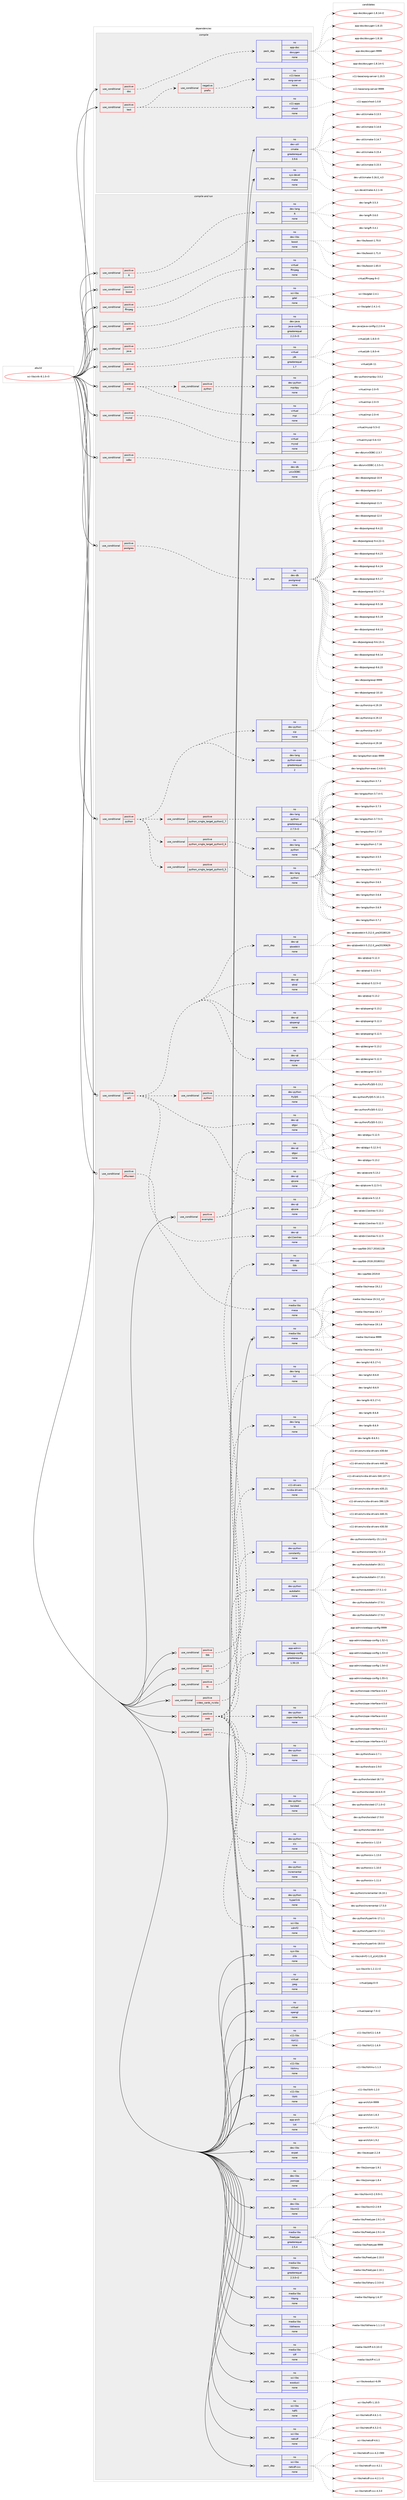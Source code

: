 digraph prolog {

# *************
# Graph options
# *************

newrank=true;
concentrate=true;
compound=true;
graph [rankdir=LR,fontname=Helvetica,fontsize=10,ranksep=1.5];#, ranksep=2.5, nodesep=0.2];
edge  [arrowhead=vee];
node  [fontname=Helvetica,fontsize=10];

# **********
# The ebuild
# **********

subgraph cluster_leftcol {
color=gray;
rank=same;
label=<<i>ebuild</i>>;
id [label="sci-libs/vtk-8.1.0-r3", color=red, width=4, href="../sci-libs/vtk-8.1.0-r3.svg"];
}

# ****************
# The dependencies
# ****************

subgraph cluster_midcol {
color=gray;
label=<<i>dependencies</i>>;
subgraph cluster_compile {
fillcolor="#eeeeee";
style=filled;
label=<<i>compile</i>>;
subgraph cond208952 {
dependency860534 [label=<<TABLE BORDER="0" CELLBORDER="1" CELLSPACING="0" CELLPADDING="4"><TR><TD ROWSPAN="3" CELLPADDING="10">use_conditional</TD></TR><TR><TD>positive</TD></TR><TR><TD>doc</TD></TR></TABLE>>, shape=none, color=red];
subgraph pack636380 {
dependency860535 [label=<<TABLE BORDER="0" CELLBORDER="1" CELLSPACING="0" CELLPADDING="4" WIDTH="220"><TR><TD ROWSPAN="6" CELLPADDING="30">pack_dep</TD></TR><TR><TD WIDTH="110">no</TD></TR><TR><TD>app-doc</TD></TR><TR><TD>doxygen</TD></TR><TR><TD>none</TD></TR><TR><TD></TD></TR></TABLE>>, shape=none, color=blue];
}
dependency860534:e -> dependency860535:w [weight=20,style="dashed",arrowhead="vee"];
}
id:e -> dependency860534:w [weight=20,style="solid",arrowhead="vee"];
subgraph cond208953 {
dependency860536 [label=<<TABLE BORDER="0" CELLBORDER="1" CELLSPACING="0" CELLPADDING="4"><TR><TD ROWSPAN="3" CELLPADDING="10">use_conditional</TD></TR><TR><TD>positive</TD></TR><TR><TD>test</TD></TR></TABLE>>, shape=none, color=red];
subgraph cond208954 {
dependency860537 [label=<<TABLE BORDER="0" CELLBORDER="1" CELLSPACING="0" CELLPADDING="4"><TR><TD ROWSPAN="3" CELLPADDING="10">use_conditional</TD></TR><TR><TD>negative</TD></TR><TR><TD>prefix</TD></TR></TABLE>>, shape=none, color=red];
subgraph pack636381 {
dependency860538 [label=<<TABLE BORDER="0" CELLBORDER="1" CELLSPACING="0" CELLPADDING="4" WIDTH="220"><TR><TD ROWSPAN="6" CELLPADDING="30">pack_dep</TD></TR><TR><TD WIDTH="110">no</TD></TR><TR><TD>x11-base</TD></TR><TR><TD>xorg-server</TD></TR><TR><TD>none</TD></TR><TR><TD></TD></TR></TABLE>>, shape=none, color=blue];
}
dependency860537:e -> dependency860538:w [weight=20,style="dashed",arrowhead="vee"];
}
dependency860536:e -> dependency860537:w [weight=20,style="dashed",arrowhead="vee"];
subgraph pack636382 {
dependency860539 [label=<<TABLE BORDER="0" CELLBORDER="1" CELLSPACING="0" CELLPADDING="4" WIDTH="220"><TR><TD ROWSPAN="6" CELLPADDING="30">pack_dep</TD></TR><TR><TD WIDTH="110">no</TD></TR><TR><TD>x11-apps</TD></TR><TR><TD>xhost</TD></TR><TR><TD>none</TD></TR><TR><TD></TD></TR></TABLE>>, shape=none, color=blue];
}
dependency860536:e -> dependency860539:w [weight=20,style="dashed",arrowhead="vee"];
}
id:e -> dependency860536:w [weight=20,style="solid",arrowhead="vee"];
subgraph pack636383 {
dependency860540 [label=<<TABLE BORDER="0" CELLBORDER="1" CELLSPACING="0" CELLPADDING="4" WIDTH="220"><TR><TD ROWSPAN="6" CELLPADDING="30">pack_dep</TD></TR><TR><TD WIDTH="110">no</TD></TR><TR><TD>dev-util</TD></TR><TR><TD>cmake</TD></TR><TR><TD>greaterequal</TD></TR><TR><TD>3.9.6</TD></TR></TABLE>>, shape=none, color=blue];
}
id:e -> dependency860540:w [weight=20,style="solid",arrowhead="vee"];
subgraph pack636384 {
dependency860541 [label=<<TABLE BORDER="0" CELLBORDER="1" CELLSPACING="0" CELLPADDING="4" WIDTH="220"><TR><TD ROWSPAN="6" CELLPADDING="30">pack_dep</TD></TR><TR><TD WIDTH="110">no</TD></TR><TR><TD>sys-devel</TD></TR><TR><TD>make</TD></TR><TR><TD>none</TD></TR><TR><TD></TD></TR></TABLE>>, shape=none, color=blue];
}
id:e -> dependency860541:w [weight=20,style="solid",arrowhead="vee"];
}
subgraph cluster_compileandrun {
fillcolor="#eeeeee";
style=filled;
label=<<i>compile and run</i>>;
subgraph cond208955 {
dependency860542 [label=<<TABLE BORDER="0" CELLBORDER="1" CELLSPACING="0" CELLPADDING="4"><TR><TD ROWSPAN="3" CELLPADDING="10">use_conditional</TD></TR><TR><TD>positive</TD></TR><TR><TD>R</TD></TR></TABLE>>, shape=none, color=red];
subgraph pack636385 {
dependency860543 [label=<<TABLE BORDER="0" CELLBORDER="1" CELLSPACING="0" CELLPADDING="4" WIDTH="220"><TR><TD ROWSPAN="6" CELLPADDING="30">pack_dep</TD></TR><TR><TD WIDTH="110">no</TD></TR><TR><TD>dev-lang</TD></TR><TR><TD>R</TD></TR><TR><TD>none</TD></TR><TR><TD></TD></TR></TABLE>>, shape=none, color=blue];
}
dependency860542:e -> dependency860543:w [weight=20,style="dashed",arrowhead="vee"];
}
id:e -> dependency860542:w [weight=20,style="solid",arrowhead="odotvee"];
subgraph cond208956 {
dependency860544 [label=<<TABLE BORDER="0" CELLBORDER="1" CELLSPACING="0" CELLPADDING="4"><TR><TD ROWSPAN="3" CELLPADDING="10">use_conditional</TD></TR><TR><TD>positive</TD></TR><TR><TD>boost</TD></TR></TABLE>>, shape=none, color=red];
subgraph pack636386 {
dependency860545 [label=<<TABLE BORDER="0" CELLBORDER="1" CELLSPACING="0" CELLPADDING="4" WIDTH="220"><TR><TD ROWSPAN="6" CELLPADDING="30">pack_dep</TD></TR><TR><TD WIDTH="110">no</TD></TR><TR><TD>dev-libs</TD></TR><TR><TD>boost</TD></TR><TR><TD>none</TD></TR><TR><TD></TD></TR></TABLE>>, shape=none, color=blue];
}
dependency860544:e -> dependency860545:w [weight=20,style="dashed",arrowhead="vee"];
}
id:e -> dependency860544:w [weight=20,style="solid",arrowhead="odotvee"];
subgraph cond208957 {
dependency860546 [label=<<TABLE BORDER="0" CELLBORDER="1" CELLSPACING="0" CELLPADDING="4"><TR><TD ROWSPAN="3" CELLPADDING="10">use_conditional</TD></TR><TR><TD>positive</TD></TR><TR><TD>examples</TD></TR></TABLE>>, shape=none, color=red];
subgraph pack636387 {
dependency860547 [label=<<TABLE BORDER="0" CELLBORDER="1" CELLSPACING="0" CELLPADDING="4" WIDTH="220"><TR><TD ROWSPAN="6" CELLPADDING="30">pack_dep</TD></TR><TR><TD WIDTH="110">no</TD></TR><TR><TD>dev-qt</TD></TR><TR><TD>qtcore</TD></TR><TR><TD>none</TD></TR><TR><TD></TD></TR></TABLE>>, shape=none, color=blue];
}
dependency860546:e -> dependency860547:w [weight=20,style="dashed",arrowhead="vee"];
subgraph pack636388 {
dependency860548 [label=<<TABLE BORDER="0" CELLBORDER="1" CELLSPACING="0" CELLPADDING="4" WIDTH="220"><TR><TD ROWSPAN="6" CELLPADDING="30">pack_dep</TD></TR><TR><TD WIDTH="110">no</TD></TR><TR><TD>dev-qt</TD></TR><TR><TD>qtgui</TD></TR><TR><TD>none</TD></TR><TR><TD></TD></TR></TABLE>>, shape=none, color=blue];
}
dependency860546:e -> dependency860548:w [weight=20,style="dashed",arrowhead="vee"];
}
id:e -> dependency860546:w [weight=20,style="solid",arrowhead="odotvee"];
subgraph cond208958 {
dependency860549 [label=<<TABLE BORDER="0" CELLBORDER="1" CELLSPACING="0" CELLPADDING="4"><TR><TD ROWSPAN="3" CELLPADDING="10">use_conditional</TD></TR><TR><TD>positive</TD></TR><TR><TD>ffmpeg</TD></TR></TABLE>>, shape=none, color=red];
subgraph pack636389 {
dependency860550 [label=<<TABLE BORDER="0" CELLBORDER="1" CELLSPACING="0" CELLPADDING="4" WIDTH="220"><TR><TD ROWSPAN="6" CELLPADDING="30">pack_dep</TD></TR><TR><TD WIDTH="110">no</TD></TR><TR><TD>virtual</TD></TR><TR><TD>ffmpeg</TD></TR><TR><TD>none</TD></TR><TR><TD></TD></TR></TABLE>>, shape=none, color=blue];
}
dependency860549:e -> dependency860550:w [weight=20,style="dashed",arrowhead="vee"];
}
id:e -> dependency860549:w [weight=20,style="solid",arrowhead="odotvee"];
subgraph cond208959 {
dependency860551 [label=<<TABLE BORDER="0" CELLBORDER="1" CELLSPACING="0" CELLPADDING="4"><TR><TD ROWSPAN="3" CELLPADDING="10">use_conditional</TD></TR><TR><TD>positive</TD></TR><TR><TD>gdal</TD></TR></TABLE>>, shape=none, color=red];
subgraph pack636390 {
dependency860552 [label=<<TABLE BORDER="0" CELLBORDER="1" CELLSPACING="0" CELLPADDING="4" WIDTH="220"><TR><TD ROWSPAN="6" CELLPADDING="30">pack_dep</TD></TR><TR><TD WIDTH="110">no</TD></TR><TR><TD>sci-libs</TD></TR><TR><TD>gdal</TD></TR><TR><TD>none</TD></TR><TR><TD></TD></TR></TABLE>>, shape=none, color=blue];
}
dependency860551:e -> dependency860552:w [weight=20,style="dashed",arrowhead="vee"];
}
id:e -> dependency860551:w [weight=20,style="solid",arrowhead="odotvee"];
subgraph cond208960 {
dependency860553 [label=<<TABLE BORDER="0" CELLBORDER="1" CELLSPACING="0" CELLPADDING="4"><TR><TD ROWSPAN="3" CELLPADDING="10">use_conditional</TD></TR><TR><TD>positive</TD></TR><TR><TD>java</TD></TR></TABLE>>, shape=none, color=red];
subgraph pack636391 {
dependency860554 [label=<<TABLE BORDER="0" CELLBORDER="1" CELLSPACING="0" CELLPADDING="4" WIDTH="220"><TR><TD ROWSPAN="6" CELLPADDING="30">pack_dep</TD></TR><TR><TD WIDTH="110">no</TD></TR><TR><TD>dev-java</TD></TR><TR><TD>java-config</TD></TR><TR><TD>greaterequal</TD></TR><TR><TD>2.2.0-r3</TD></TR></TABLE>>, shape=none, color=blue];
}
dependency860553:e -> dependency860554:w [weight=20,style="dashed",arrowhead="vee"];
}
id:e -> dependency860553:w [weight=20,style="solid",arrowhead="odotvee"];
subgraph cond208961 {
dependency860555 [label=<<TABLE BORDER="0" CELLBORDER="1" CELLSPACING="0" CELLPADDING="4"><TR><TD ROWSPAN="3" CELLPADDING="10">use_conditional</TD></TR><TR><TD>positive</TD></TR><TR><TD>java</TD></TR></TABLE>>, shape=none, color=red];
subgraph pack636392 {
dependency860556 [label=<<TABLE BORDER="0" CELLBORDER="1" CELLSPACING="0" CELLPADDING="4" WIDTH="220"><TR><TD ROWSPAN="6" CELLPADDING="30">pack_dep</TD></TR><TR><TD WIDTH="110">no</TD></TR><TR><TD>virtual</TD></TR><TR><TD>jdk</TD></TR><TR><TD>greaterequal</TD></TR><TR><TD>1.7</TD></TR></TABLE>>, shape=none, color=blue];
}
dependency860555:e -> dependency860556:w [weight=20,style="dashed",arrowhead="vee"];
}
id:e -> dependency860555:w [weight=20,style="solid",arrowhead="odotvee"];
subgraph cond208962 {
dependency860557 [label=<<TABLE BORDER="0" CELLBORDER="1" CELLSPACING="0" CELLPADDING="4"><TR><TD ROWSPAN="3" CELLPADDING="10">use_conditional</TD></TR><TR><TD>positive</TD></TR><TR><TD>mpi</TD></TR></TABLE>>, shape=none, color=red];
subgraph pack636393 {
dependency860558 [label=<<TABLE BORDER="0" CELLBORDER="1" CELLSPACING="0" CELLPADDING="4" WIDTH="220"><TR><TD ROWSPAN="6" CELLPADDING="30">pack_dep</TD></TR><TR><TD WIDTH="110">no</TD></TR><TR><TD>virtual</TD></TR><TR><TD>mpi</TD></TR><TR><TD>none</TD></TR><TR><TD></TD></TR></TABLE>>, shape=none, color=blue];
}
dependency860557:e -> dependency860558:w [weight=20,style="dashed",arrowhead="vee"];
subgraph cond208963 {
dependency860559 [label=<<TABLE BORDER="0" CELLBORDER="1" CELLSPACING="0" CELLPADDING="4"><TR><TD ROWSPAN="3" CELLPADDING="10">use_conditional</TD></TR><TR><TD>positive</TD></TR><TR><TD>python</TD></TR></TABLE>>, shape=none, color=red];
subgraph pack636394 {
dependency860560 [label=<<TABLE BORDER="0" CELLBORDER="1" CELLSPACING="0" CELLPADDING="4" WIDTH="220"><TR><TD ROWSPAN="6" CELLPADDING="30">pack_dep</TD></TR><TR><TD WIDTH="110">no</TD></TR><TR><TD>dev-python</TD></TR><TR><TD>mpi4py</TD></TR><TR><TD>none</TD></TR><TR><TD></TD></TR></TABLE>>, shape=none, color=blue];
}
dependency860559:e -> dependency860560:w [weight=20,style="dashed",arrowhead="vee"];
}
dependency860557:e -> dependency860559:w [weight=20,style="dashed",arrowhead="vee"];
}
id:e -> dependency860557:w [weight=20,style="solid",arrowhead="odotvee"];
subgraph cond208964 {
dependency860561 [label=<<TABLE BORDER="0" CELLBORDER="1" CELLSPACING="0" CELLPADDING="4"><TR><TD ROWSPAN="3" CELLPADDING="10">use_conditional</TD></TR><TR><TD>positive</TD></TR><TR><TD>mysql</TD></TR></TABLE>>, shape=none, color=red];
subgraph pack636395 {
dependency860562 [label=<<TABLE BORDER="0" CELLBORDER="1" CELLSPACING="0" CELLPADDING="4" WIDTH="220"><TR><TD ROWSPAN="6" CELLPADDING="30">pack_dep</TD></TR><TR><TD WIDTH="110">no</TD></TR><TR><TD>virtual</TD></TR><TR><TD>mysql</TD></TR><TR><TD>none</TD></TR><TR><TD></TD></TR></TABLE>>, shape=none, color=blue];
}
dependency860561:e -> dependency860562:w [weight=20,style="dashed",arrowhead="vee"];
}
id:e -> dependency860561:w [weight=20,style="solid",arrowhead="odotvee"];
subgraph cond208965 {
dependency860563 [label=<<TABLE BORDER="0" CELLBORDER="1" CELLSPACING="0" CELLPADDING="4"><TR><TD ROWSPAN="3" CELLPADDING="10">use_conditional</TD></TR><TR><TD>positive</TD></TR><TR><TD>odbc</TD></TR></TABLE>>, shape=none, color=red];
subgraph pack636396 {
dependency860564 [label=<<TABLE BORDER="0" CELLBORDER="1" CELLSPACING="0" CELLPADDING="4" WIDTH="220"><TR><TD ROWSPAN="6" CELLPADDING="30">pack_dep</TD></TR><TR><TD WIDTH="110">no</TD></TR><TR><TD>dev-db</TD></TR><TR><TD>unixODBC</TD></TR><TR><TD>none</TD></TR><TR><TD></TD></TR></TABLE>>, shape=none, color=blue];
}
dependency860563:e -> dependency860564:w [weight=20,style="dashed",arrowhead="vee"];
}
id:e -> dependency860563:w [weight=20,style="solid",arrowhead="odotvee"];
subgraph cond208966 {
dependency860565 [label=<<TABLE BORDER="0" CELLBORDER="1" CELLSPACING="0" CELLPADDING="4"><TR><TD ROWSPAN="3" CELLPADDING="10">use_conditional</TD></TR><TR><TD>positive</TD></TR><TR><TD>offscreen</TD></TR></TABLE>>, shape=none, color=red];
subgraph pack636397 {
dependency860566 [label=<<TABLE BORDER="0" CELLBORDER="1" CELLSPACING="0" CELLPADDING="4" WIDTH="220"><TR><TD ROWSPAN="6" CELLPADDING="30">pack_dep</TD></TR><TR><TD WIDTH="110">no</TD></TR><TR><TD>media-libs</TD></TR><TR><TD>mesa</TD></TR><TR><TD>none</TD></TR><TR><TD></TD></TR></TABLE>>, shape=none, color=blue];
}
dependency860565:e -> dependency860566:w [weight=20,style="dashed",arrowhead="vee"];
}
id:e -> dependency860565:w [weight=20,style="solid",arrowhead="odotvee"];
subgraph cond208967 {
dependency860567 [label=<<TABLE BORDER="0" CELLBORDER="1" CELLSPACING="0" CELLPADDING="4"><TR><TD ROWSPAN="3" CELLPADDING="10">use_conditional</TD></TR><TR><TD>positive</TD></TR><TR><TD>postgres</TD></TR></TABLE>>, shape=none, color=red];
subgraph pack636398 {
dependency860568 [label=<<TABLE BORDER="0" CELLBORDER="1" CELLSPACING="0" CELLPADDING="4" WIDTH="220"><TR><TD ROWSPAN="6" CELLPADDING="30">pack_dep</TD></TR><TR><TD WIDTH="110">no</TD></TR><TR><TD>dev-db</TD></TR><TR><TD>postgresql</TD></TR><TR><TD>none</TD></TR><TR><TD></TD></TR></TABLE>>, shape=none, color=blue];
}
dependency860567:e -> dependency860568:w [weight=20,style="dashed",arrowhead="vee"];
}
id:e -> dependency860567:w [weight=20,style="solid",arrowhead="odotvee"];
subgraph cond208968 {
dependency860569 [label=<<TABLE BORDER="0" CELLBORDER="1" CELLSPACING="0" CELLPADDING="4"><TR><TD ROWSPAN="3" CELLPADDING="10">use_conditional</TD></TR><TR><TD>positive</TD></TR><TR><TD>python</TD></TR></TABLE>>, shape=none, color=red];
subgraph cond208969 {
dependency860570 [label=<<TABLE BORDER="0" CELLBORDER="1" CELLSPACING="0" CELLPADDING="4"><TR><TD ROWSPAN="3" CELLPADDING="10">use_conditional</TD></TR><TR><TD>positive</TD></TR><TR><TD>python_single_target_python2_7</TD></TR></TABLE>>, shape=none, color=red];
subgraph pack636399 {
dependency860571 [label=<<TABLE BORDER="0" CELLBORDER="1" CELLSPACING="0" CELLPADDING="4" WIDTH="220"><TR><TD ROWSPAN="6" CELLPADDING="30">pack_dep</TD></TR><TR><TD WIDTH="110">no</TD></TR><TR><TD>dev-lang</TD></TR><TR><TD>python</TD></TR><TR><TD>greaterequal</TD></TR><TR><TD>2.7.5-r2</TD></TR></TABLE>>, shape=none, color=blue];
}
dependency860570:e -> dependency860571:w [weight=20,style="dashed",arrowhead="vee"];
}
dependency860569:e -> dependency860570:w [weight=20,style="dashed",arrowhead="vee"];
subgraph cond208970 {
dependency860572 [label=<<TABLE BORDER="0" CELLBORDER="1" CELLSPACING="0" CELLPADDING="4"><TR><TD ROWSPAN="3" CELLPADDING="10">use_conditional</TD></TR><TR><TD>positive</TD></TR><TR><TD>python_single_target_python3_5</TD></TR></TABLE>>, shape=none, color=red];
subgraph pack636400 {
dependency860573 [label=<<TABLE BORDER="0" CELLBORDER="1" CELLSPACING="0" CELLPADDING="4" WIDTH="220"><TR><TD ROWSPAN="6" CELLPADDING="30">pack_dep</TD></TR><TR><TD WIDTH="110">no</TD></TR><TR><TD>dev-lang</TD></TR><TR><TD>python</TD></TR><TR><TD>none</TD></TR><TR><TD></TD></TR></TABLE>>, shape=none, color=blue];
}
dependency860572:e -> dependency860573:w [weight=20,style="dashed",arrowhead="vee"];
}
dependency860569:e -> dependency860572:w [weight=20,style="dashed",arrowhead="vee"];
subgraph cond208971 {
dependency860574 [label=<<TABLE BORDER="0" CELLBORDER="1" CELLSPACING="0" CELLPADDING="4"><TR><TD ROWSPAN="3" CELLPADDING="10">use_conditional</TD></TR><TR><TD>positive</TD></TR><TR><TD>python_single_target_python3_6</TD></TR></TABLE>>, shape=none, color=red];
subgraph pack636401 {
dependency860575 [label=<<TABLE BORDER="0" CELLBORDER="1" CELLSPACING="0" CELLPADDING="4" WIDTH="220"><TR><TD ROWSPAN="6" CELLPADDING="30">pack_dep</TD></TR><TR><TD WIDTH="110">no</TD></TR><TR><TD>dev-lang</TD></TR><TR><TD>python</TD></TR><TR><TD>none</TD></TR><TR><TD></TD></TR></TABLE>>, shape=none, color=blue];
}
dependency860574:e -> dependency860575:w [weight=20,style="dashed",arrowhead="vee"];
}
dependency860569:e -> dependency860574:w [weight=20,style="dashed",arrowhead="vee"];
subgraph pack636402 {
dependency860576 [label=<<TABLE BORDER="0" CELLBORDER="1" CELLSPACING="0" CELLPADDING="4" WIDTH="220"><TR><TD ROWSPAN="6" CELLPADDING="30">pack_dep</TD></TR><TR><TD WIDTH="110">no</TD></TR><TR><TD>dev-lang</TD></TR><TR><TD>python-exec</TD></TR><TR><TD>greaterequal</TD></TR><TR><TD>2</TD></TR></TABLE>>, shape=none, color=blue];
}
dependency860569:e -> dependency860576:w [weight=20,style="dashed",arrowhead="vee"];
subgraph pack636403 {
dependency860577 [label=<<TABLE BORDER="0" CELLBORDER="1" CELLSPACING="0" CELLPADDING="4" WIDTH="220"><TR><TD ROWSPAN="6" CELLPADDING="30">pack_dep</TD></TR><TR><TD WIDTH="110">no</TD></TR><TR><TD>dev-python</TD></TR><TR><TD>sip</TD></TR><TR><TD>none</TD></TR><TR><TD></TD></TR></TABLE>>, shape=none, color=blue];
}
dependency860569:e -> dependency860577:w [weight=20,style="dashed",arrowhead="vee"];
}
id:e -> dependency860569:w [weight=20,style="solid",arrowhead="odotvee"];
subgraph cond208972 {
dependency860578 [label=<<TABLE BORDER="0" CELLBORDER="1" CELLSPACING="0" CELLPADDING="4"><TR><TD ROWSPAN="3" CELLPADDING="10">use_conditional</TD></TR><TR><TD>positive</TD></TR><TR><TD>qt5</TD></TR></TABLE>>, shape=none, color=red];
subgraph pack636404 {
dependency860579 [label=<<TABLE BORDER="0" CELLBORDER="1" CELLSPACING="0" CELLPADDING="4" WIDTH="220"><TR><TD ROWSPAN="6" CELLPADDING="30">pack_dep</TD></TR><TR><TD WIDTH="110">no</TD></TR><TR><TD>dev-qt</TD></TR><TR><TD>designer</TD></TR><TR><TD>none</TD></TR><TR><TD></TD></TR></TABLE>>, shape=none, color=blue];
}
dependency860578:e -> dependency860579:w [weight=20,style="dashed",arrowhead="vee"];
subgraph pack636405 {
dependency860580 [label=<<TABLE BORDER="0" CELLBORDER="1" CELLSPACING="0" CELLPADDING="4" WIDTH="220"><TR><TD ROWSPAN="6" CELLPADDING="30">pack_dep</TD></TR><TR><TD WIDTH="110">no</TD></TR><TR><TD>dev-qt</TD></TR><TR><TD>qtcore</TD></TR><TR><TD>none</TD></TR><TR><TD></TD></TR></TABLE>>, shape=none, color=blue];
}
dependency860578:e -> dependency860580:w [weight=20,style="dashed",arrowhead="vee"];
subgraph pack636406 {
dependency860581 [label=<<TABLE BORDER="0" CELLBORDER="1" CELLSPACING="0" CELLPADDING="4" WIDTH="220"><TR><TD ROWSPAN="6" CELLPADDING="30">pack_dep</TD></TR><TR><TD WIDTH="110">no</TD></TR><TR><TD>dev-qt</TD></TR><TR><TD>qtgui</TD></TR><TR><TD>none</TD></TR><TR><TD></TD></TR></TABLE>>, shape=none, color=blue];
}
dependency860578:e -> dependency860581:w [weight=20,style="dashed",arrowhead="vee"];
subgraph pack636407 {
dependency860582 [label=<<TABLE BORDER="0" CELLBORDER="1" CELLSPACING="0" CELLPADDING="4" WIDTH="220"><TR><TD ROWSPAN="6" CELLPADDING="30">pack_dep</TD></TR><TR><TD WIDTH="110">no</TD></TR><TR><TD>dev-qt</TD></TR><TR><TD>qtopengl</TD></TR><TR><TD>none</TD></TR><TR><TD></TD></TR></TABLE>>, shape=none, color=blue];
}
dependency860578:e -> dependency860582:w [weight=20,style="dashed",arrowhead="vee"];
subgraph pack636408 {
dependency860583 [label=<<TABLE BORDER="0" CELLBORDER="1" CELLSPACING="0" CELLPADDING="4" WIDTH="220"><TR><TD ROWSPAN="6" CELLPADDING="30">pack_dep</TD></TR><TR><TD WIDTH="110">no</TD></TR><TR><TD>dev-qt</TD></TR><TR><TD>qtsql</TD></TR><TR><TD>none</TD></TR><TR><TD></TD></TR></TABLE>>, shape=none, color=blue];
}
dependency860578:e -> dependency860583:w [weight=20,style="dashed",arrowhead="vee"];
subgraph pack636409 {
dependency860584 [label=<<TABLE BORDER="0" CELLBORDER="1" CELLSPACING="0" CELLPADDING="4" WIDTH="220"><TR><TD ROWSPAN="6" CELLPADDING="30">pack_dep</TD></TR><TR><TD WIDTH="110">no</TD></TR><TR><TD>dev-qt</TD></TR><TR><TD>qtwebkit</TD></TR><TR><TD>none</TD></TR><TR><TD></TD></TR></TABLE>>, shape=none, color=blue];
}
dependency860578:e -> dependency860584:w [weight=20,style="dashed",arrowhead="vee"];
subgraph pack636410 {
dependency860585 [label=<<TABLE BORDER="0" CELLBORDER="1" CELLSPACING="0" CELLPADDING="4" WIDTH="220"><TR><TD ROWSPAN="6" CELLPADDING="30">pack_dep</TD></TR><TR><TD WIDTH="110">no</TD></TR><TR><TD>dev-qt</TD></TR><TR><TD>qtx11extras</TD></TR><TR><TD>none</TD></TR><TR><TD></TD></TR></TABLE>>, shape=none, color=blue];
}
dependency860578:e -> dependency860585:w [weight=20,style="dashed",arrowhead="vee"];
subgraph cond208973 {
dependency860586 [label=<<TABLE BORDER="0" CELLBORDER="1" CELLSPACING="0" CELLPADDING="4"><TR><TD ROWSPAN="3" CELLPADDING="10">use_conditional</TD></TR><TR><TD>positive</TD></TR><TR><TD>python</TD></TR></TABLE>>, shape=none, color=red];
subgraph pack636411 {
dependency860587 [label=<<TABLE BORDER="0" CELLBORDER="1" CELLSPACING="0" CELLPADDING="4" WIDTH="220"><TR><TD ROWSPAN="6" CELLPADDING="30">pack_dep</TD></TR><TR><TD WIDTH="110">no</TD></TR><TR><TD>dev-python</TD></TR><TR><TD>PyQt5</TD></TR><TR><TD>none</TD></TR><TR><TD></TD></TR></TABLE>>, shape=none, color=blue];
}
dependency860586:e -> dependency860587:w [weight=20,style="dashed",arrowhead="vee"];
}
dependency860578:e -> dependency860586:w [weight=20,style="dashed",arrowhead="vee"];
}
id:e -> dependency860578:w [weight=20,style="solid",arrowhead="odotvee"];
subgraph cond208974 {
dependency860588 [label=<<TABLE BORDER="0" CELLBORDER="1" CELLSPACING="0" CELLPADDING="4"><TR><TD ROWSPAN="3" CELLPADDING="10">use_conditional</TD></TR><TR><TD>positive</TD></TR><TR><TD>tbb</TD></TR></TABLE>>, shape=none, color=red];
subgraph pack636412 {
dependency860589 [label=<<TABLE BORDER="0" CELLBORDER="1" CELLSPACING="0" CELLPADDING="4" WIDTH="220"><TR><TD ROWSPAN="6" CELLPADDING="30">pack_dep</TD></TR><TR><TD WIDTH="110">no</TD></TR><TR><TD>dev-cpp</TD></TR><TR><TD>tbb</TD></TR><TR><TD>none</TD></TR><TR><TD></TD></TR></TABLE>>, shape=none, color=blue];
}
dependency860588:e -> dependency860589:w [weight=20,style="dashed",arrowhead="vee"];
}
id:e -> dependency860588:w [weight=20,style="solid",arrowhead="odotvee"];
subgraph cond208975 {
dependency860590 [label=<<TABLE BORDER="0" CELLBORDER="1" CELLSPACING="0" CELLPADDING="4"><TR><TD ROWSPAN="3" CELLPADDING="10">use_conditional</TD></TR><TR><TD>positive</TD></TR><TR><TD>tcl</TD></TR></TABLE>>, shape=none, color=red];
subgraph pack636413 {
dependency860591 [label=<<TABLE BORDER="0" CELLBORDER="1" CELLSPACING="0" CELLPADDING="4" WIDTH="220"><TR><TD ROWSPAN="6" CELLPADDING="30">pack_dep</TD></TR><TR><TD WIDTH="110">no</TD></TR><TR><TD>dev-lang</TD></TR><TR><TD>tcl</TD></TR><TR><TD>none</TD></TR><TR><TD></TD></TR></TABLE>>, shape=none, color=blue];
}
dependency860590:e -> dependency860591:w [weight=20,style="dashed",arrowhead="vee"];
}
id:e -> dependency860590:w [weight=20,style="solid",arrowhead="odotvee"];
subgraph cond208976 {
dependency860592 [label=<<TABLE BORDER="0" CELLBORDER="1" CELLSPACING="0" CELLPADDING="4"><TR><TD ROWSPAN="3" CELLPADDING="10">use_conditional</TD></TR><TR><TD>positive</TD></TR><TR><TD>tk</TD></TR></TABLE>>, shape=none, color=red];
subgraph pack636414 {
dependency860593 [label=<<TABLE BORDER="0" CELLBORDER="1" CELLSPACING="0" CELLPADDING="4" WIDTH="220"><TR><TD ROWSPAN="6" CELLPADDING="30">pack_dep</TD></TR><TR><TD WIDTH="110">no</TD></TR><TR><TD>dev-lang</TD></TR><TR><TD>tk</TD></TR><TR><TD>none</TD></TR><TR><TD></TD></TR></TABLE>>, shape=none, color=blue];
}
dependency860592:e -> dependency860593:w [weight=20,style="dashed",arrowhead="vee"];
}
id:e -> dependency860592:w [weight=20,style="solid",arrowhead="odotvee"];
subgraph cond208977 {
dependency860594 [label=<<TABLE BORDER="0" CELLBORDER="1" CELLSPACING="0" CELLPADDING="4"><TR><TD ROWSPAN="3" CELLPADDING="10">use_conditional</TD></TR><TR><TD>positive</TD></TR><TR><TD>video_cards_nvidia</TD></TR></TABLE>>, shape=none, color=red];
subgraph pack636415 {
dependency860595 [label=<<TABLE BORDER="0" CELLBORDER="1" CELLSPACING="0" CELLPADDING="4" WIDTH="220"><TR><TD ROWSPAN="6" CELLPADDING="30">pack_dep</TD></TR><TR><TD WIDTH="110">no</TD></TR><TR><TD>x11-drivers</TD></TR><TR><TD>nvidia-drivers</TD></TR><TR><TD>none</TD></TR><TR><TD></TD></TR></TABLE>>, shape=none, color=blue];
}
dependency860594:e -> dependency860595:w [weight=20,style="dashed",arrowhead="vee"];
}
id:e -> dependency860594:w [weight=20,style="solid",arrowhead="odotvee"];
subgraph cond208978 {
dependency860596 [label=<<TABLE BORDER="0" CELLBORDER="1" CELLSPACING="0" CELLPADDING="4"><TR><TD ROWSPAN="3" CELLPADDING="10">use_conditional</TD></TR><TR><TD>positive</TD></TR><TR><TD>web</TD></TR></TABLE>>, shape=none, color=red];
subgraph pack636416 {
dependency860597 [label=<<TABLE BORDER="0" CELLBORDER="1" CELLSPACING="0" CELLPADDING="4" WIDTH="220"><TR><TD ROWSPAN="6" CELLPADDING="30">pack_dep</TD></TR><TR><TD WIDTH="110">no</TD></TR><TR><TD>app-admin</TD></TR><TR><TD>webapp-config</TD></TR><TR><TD>greaterequal</TD></TR><TR><TD>1.50.15</TD></TR></TABLE>>, shape=none, color=blue];
}
dependency860596:e -> dependency860597:w [weight=20,style="dashed",arrowhead="vee"];
subgraph pack636417 {
dependency860598 [label=<<TABLE BORDER="0" CELLBORDER="1" CELLSPACING="0" CELLPADDING="4" WIDTH="220"><TR><TD ROWSPAN="6" CELLPADDING="30">pack_dep</TD></TR><TR><TD WIDTH="110">no</TD></TR><TR><TD>dev-python</TD></TR><TR><TD>autobahn</TD></TR><TR><TD>none</TD></TR><TR><TD></TD></TR></TABLE>>, shape=none, color=blue];
}
dependency860596:e -> dependency860598:w [weight=20,style="dashed",arrowhead="vee"];
subgraph pack636418 {
dependency860599 [label=<<TABLE BORDER="0" CELLBORDER="1" CELLSPACING="0" CELLPADDING="4" WIDTH="220"><TR><TD ROWSPAN="6" CELLPADDING="30">pack_dep</TD></TR><TR><TD WIDTH="110">no</TD></TR><TR><TD>dev-python</TD></TR><TR><TD>constantly</TD></TR><TR><TD>none</TD></TR><TR><TD></TD></TR></TABLE>>, shape=none, color=blue];
}
dependency860596:e -> dependency860599:w [weight=20,style="dashed",arrowhead="vee"];
subgraph pack636419 {
dependency860600 [label=<<TABLE BORDER="0" CELLBORDER="1" CELLSPACING="0" CELLPADDING="4" WIDTH="220"><TR><TD ROWSPAN="6" CELLPADDING="30">pack_dep</TD></TR><TR><TD WIDTH="110">no</TD></TR><TR><TD>dev-python</TD></TR><TR><TD>hyperlink</TD></TR><TR><TD>none</TD></TR><TR><TD></TD></TR></TABLE>>, shape=none, color=blue];
}
dependency860596:e -> dependency860600:w [weight=20,style="dashed",arrowhead="vee"];
subgraph pack636420 {
dependency860601 [label=<<TABLE BORDER="0" CELLBORDER="1" CELLSPACING="0" CELLPADDING="4" WIDTH="220"><TR><TD ROWSPAN="6" CELLPADDING="30">pack_dep</TD></TR><TR><TD WIDTH="110">no</TD></TR><TR><TD>dev-python</TD></TR><TR><TD>incremental</TD></TR><TR><TD>none</TD></TR><TR><TD></TD></TR></TABLE>>, shape=none, color=blue];
}
dependency860596:e -> dependency860601:w [weight=20,style="dashed",arrowhead="vee"];
subgraph pack636421 {
dependency860602 [label=<<TABLE BORDER="0" CELLBORDER="1" CELLSPACING="0" CELLPADDING="4" WIDTH="220"><TR><TD ROWSPAN="6" CELLPADDING="30">pack_dep</TD></TR><TR><TD WIDTH="110">no</TD></TR><TR><TD>dev-python</TD></TR><TR><TD>six</TD></TR><TR><TD>none</TD></TR><TR><TD></TD></TR></TABLE>>, shape=none, color=blue];
}
dependency860596:e -> dependency860602:w [weight=20,style="dashed",arrowhead="vee"];
subgraph pack636422 {
dependency860603 [label=<<TABLE BORDER="0" CELLBORDER="1" CELLSPACING="0" CELLPADDING="4" WIDTH="220"><TR><TD ROWSPAN="6" CELLPADDING="30">pack_dep</TD></TR><TR><TD WIDTH="110">no</TD></TR><TR><TD>dev-python</TD></TR><TR><TD>twisted</TD></TR><TR><TD>none</TD></TR><TR><TD></TD></TR></TABLE>>, shape=none, color=blue];
}
dependency860596:e -> dependency860603:w [weight=20,style="dashed",arrowhead="vee"];
subgraph pack636423 {
dependency860604 [label=<<TABLE BORDER="0" CELLBORDER="1" CELLSPACING="0" CELLPADDING="4" WIDTH="220"><TR><TD ROWSPAN="6" CELLPADDING="30">pack_dep</TD></TR><TR><TD WIDTH="110">no</TD></TR><TR><TD>dev-python</TD></TR><TR><TD>txaio</TD></TR><TR><TD>none</TD></TR><TR><TD></TD></TR></TABLE>>, shape=none, color=blue];
}
dependency860596:e -> dependency860604:w [weight=20,style="dashed",arrowhead="vee"];
subgraph pack636424 {
dependency860605 [label=<<TABLE BORDER="0" CELLBORDER="1" CELLSPACING="0" CELLPADDING="4" WIDTH="220"><TR><TD ROWSPAN="6" CELLPADDING="30">pack_dep</TD></TR><TR><TD WIDTH="110">no</TD></TR><TR><TD>dev-python</TD></TR><TR><TD>zope-interface</TD></TR><TR><TD>none</TD></TR><TR><TD></TD></TR></TABLE>>, shape=none, color=blue];
}
dependency860596:e -> dependency860605:w [weight=20,style="dashed",arrowhead="vee"];
}
id:e -> dependency860596:w [weight=20,style="solid",arrowhead="odotvee"];
subgraph cond208979 {
dependency860606 [label=<<TABLE BORDER="0" CELLBORDER="1" CELLSPACING="0" CELLPADDING="4"><TR><TD ROWSPAN="3" CELLPADDING="10">use_conditional</TD></TR><TR><TD>positive</TD></TR><TR><TD>xdmf2</TD></TR></TABLE>>, shape=none, color=red];
subgraph pack636425 {
dependency860607 [label=<<TABLE BORDER="0" CELLBORDER="1" CELLSPACING="0" CELLPADDING="4" WIDTH="220"><TR><TD ROWSPAN="6" CELLPADDING="30">pack_dep</TD></TR><TR><TD WIDTH="110">no</TD></TR><TR><TD>sci-libs</TD></TR><TR><TD>xdmf2</TD></TR><TR><TD>none</TD></TR><TR><TD></TD></TR></TABLE>>, shape=none, color=blue];
}
dependency860606:e -> dependency860607:w [weight=20,style="dashed",arrowhead="vee"];
}
id:e -> dependency860606:w [weight=20,style="solid",arrowhead="odotvee"];
subgraph pack636426 {
dependency860608 [label=<<TABLE BORDER="0" CELLBORDER="1" CELLSPACING="0" CELLPADDING="4" WIDTH="220"><TR><TD ROWSPAN="6" CELLPADDING="30">pack_dep</TD></TR><TR><TD WIDTH="110">no</TD></TR><TR><TD>app-arch</TD></TR><TR><TD>lz4</TD></TR><TR><TD>none</TD></TR><TR><TD></TD></TR></TABLE>>, shape=none, color=blue];
}
id:e -> dependency860608:w [weight=20,style="solid",arrowhead="odotvee"];
subgraph pack636427 {
dependency860609 [label=<<TABLE BORDER="0" CELLBORDER="1" CELLSPACING="0" CELLPADDING="4" WIDTH="220"><TR><TD ROWSPAN="6" CELLPADDING="30">pack_dep</TD></TR><TR><TD WIDTH="110">no</TD></TR><TR><TD>dev-libs</TD></TR><TR><TD>expat</TD></TR><TR><TD>none</TD></TR><TR><TD></TD></TR></TABLE>>, shape=none, color=blue];
}
id:e -> dependency860609:w [weight=20,style="solid",arrowhead="odotvee"];
subgraph pack636428 {
dependency860610 [label=<<TABLE BORDER="0" CELLBORDER="1" CELLSPACING="0" CELLPADDING="4" WIDTH="220"><TR><TD ROWSPAN="6" CELLPADDING="30">pack_dep</TD></TR><TR><TD WIDTH="110">no</TD></TR><TR><TD>dev-libs</TD></TR><TR><TD>jsoncpp</TD></TR><TR><TD>none</TD></TR><TR><TD></TD></TR></TABLE>>, shape=none, color=blue];
}
id:e -> dependency860610:w [weight=20,style="solid",arrowhead="odotvee"];
subgraph pack636429 {
dependency860611 [label=<<TABLE BORDER="0" CELLBORDER="1" CELLSPACING="0" CELLPADDING="4" WIDTH="220"><TR><TD ROWSPAN="6" CELLPADDING="30">pack_dep</TD></TR><TR><TD WIDTH="110">no</TD></TR><TR><TD>dev-libs</TD></TR><TR><TD>libxml2</TD></TR><TR><TD>none</TD></TR><TR><TD></TD></TR></TABLE>>, shape=none, color=blue];
}
id:e -> dependency860611:w [weight=20,style="solid",arrowhead="odotvee"];
subgraph pack636430 {
dependency860612 [label=<<TABLE BORDER="0" CELLBORDER="1" CELLSPACING="0" CELLPADDING="4" WIDTH="220"><TR><TD ROWSPAN="6" CELLPADDING="30">pack_dep</TD></TR><TR><TD WIDTH="110">no</TD></TR><TR><TD>media-libs</TD></TR><TR><TD>freetype</TD></TR><TR><TD>greaterequal</TD></TR><TR><TD>2.5.4</TD></TR></TABLE>>, shape=none, color=blue];
}
id:e -> dependency860612:w [weight=20,style="solid",arrowhead="odotvee"];
subgraph pack636431 {
dependency860613 [label=<<TABLE BORDER="0" CELLBORDER="1" CELLSPACING="0" CELLPADDING="4" WIDTH="220"><TR><TD ROWSPAN="6" CELLPADDING="30">pack_dep</TD></TR><TR><TD WIDTH="110">no</TD></TR><TR><TD>media-libs</TD></TR><TR><TD>libharu</TD></TR><TR><TD>greaterequal</TD></TR><TR><TD>2.3.0-r2</TD></TR></TABLE>>, shape=none, color=blue];
}
id:e -> dependency860613:w [weight=20,style="solid",arrowhead="odotvee"];
subgraph pack636432 {
dependency860614 [label=<<TABLE BORDER="0" CELLBORDER="1" CELLSPACING="0" CELLPADDING="4" WIDTH="220"><TR><TD ROWSPAN="6" CELLPADDING="30">pack_dep</TD></TR><TR><TD WIDTH="110">no</TD></TR><TR><TD>media-libs</TD></TR><TR><TD>libpng</TD></TR><TR><TD>none</TD></TR><TR><TD></TD></TR></TABLE>>, shape=none, color=blue];
}
id:e -> dependency860614:w [weight=20,style="solid",arrowhead="odotvee"];
subgraph pack636433 {
dependency860615 [label=<<TABLE BORDER="0" CELLBORDER="1" CELLSPACING="0" CELLPADDING="4" WIDTH="220"><TR><TD ROWSPAN="6" CELLPADDING="30">pack_dep</TD></TR><TR><TD WIDTH="110">no</TD></TR><TR><TD>media-libs</TD></TR><TR><TD>libtheora</TD></TR><TR><TD>none</TD></TR><TR><TD></TD></TR></TABLE>>, shape=none, color=blue];
}
id:e -> dependency860615:w [weight=20,style="solid",arrowhead="odotvee"];
subgraph pack636434 {
dependency860616 [label=<<TABLE BORDER="0" CELLBORDER="1" CELLSPACING="0" CELLPADDING="4" WIDTH="220"><TR><TD ROWSPAN="6" CELLPADDING="30">pack_dep</TD></TR><TR><TD WIDTH="110">no</TD></TR><TR><TD>media-libs</TD></TR><TR><TD>mesa</TD></TR><TR><TD>none</TD></TR><TR><TD></TD></TR></TABLE>>, shape=none, color=blue];
}
id:e -> dependency860616:w [weight=20,style="solid",arrowhead="odotvee"];
subgraph pack636435 {
dependency860617 [label=<<TABLE BORDER="0" CELLBORDER="1" CELLSPACING="0" CELLPADDING="4" WIDTH="220"><TR><TD ROWSPAN="6" CELLPADDING="30">pack_dep</TD></TR><TR><TD WIDTH="110">no</TD></TR><TR><TD>media-libs</TD></TR><TR><TD>tiff</TD></TR><TR><TD>none</TD></TR><TR><TD></TD></TR></TABLE>>, shape=none, color=blue];
}
id:e -> dependency860617:w [weight=20,style="solid",arrowhead="odotvee"];
subgraph pack636436 {
dependency860618 [label=<<TABLE BORDER="0" CELLBORDER="1" CELLSPACING="0" CELLPADDING="4" WIDTH="220"><TR><TD ROWSPAN="6" CELLPADDING="30">pack_dep</TD></TR><TR><TD WIDTH="110">no</TD></TR><TR><TD>sci-libs</TD></TR><TR><TD>exodusii</TD></TR><TR><TD>none</TD></TR><TR><TD></TD></TR></TABLE>>, shape=none, color=blue];
}
id:e -> dependency860618:w [weight=20,style="solid",arrowhead="odotvee"];
subgraph pack636437 {
dependency860619 [label=<<TABLE BORDER="0" CELLBORDER="1" CELLSPACING="0" CELLPADDING="4" WIDTH="220"><TR><TD ROWSPAN="6" CELLPADDING="30">pack_dep</TD></TR><TR><TD WIDTH="110">no</TD></TR><TR><TD>sci-libs</TD></TR><TR><TD>hdf5</TD></TR><TR><TD>none</TD></TR><TR><TD></TD></TR></TABLE>>, shape=none, color=blue];
}
id:e -> dependency860619:w [weight=20,style="solid",arrowhead="odotvee"];
subgraph pack636438 {
dependency860620 [label=<<TABLE BORDER="0" CELLBORDER="1" CELLSPACING="0" CELLPADDING="4" WIDTH="220"><TR><TD ROWSPAN="6" CELLPADDING="30">pack_dep</TD></TR><TR><TD WIDTH="110">no</TD></TR><TR><TD>sci-libs</TD></TR><TR><TD>netcdf</TD></TR><TR><TD>none</TD></TR><TR><TD></TD></TR></TABLE>>, shape=none, color=blue];
}
id:e -> dependency860620:w [weight=20,style="solid",arrowhead="odotvee"];
subgraph pack636439 {
dependency860621 [label=<<TABLE BORDER="0" CELLBORDER="1" CELLSPACING="0" CELLPADDING="4" WIDTH="220"><TR><TD ROWSPAN="6" CELLPADDING="30">pack_dep</TD></TR><TR><TD WIDTH="110">no</TD></TR><TR><TD>sci-libs</TD></TR><TR><TD>netcdf-cxx</TD></TR><TR><TD>none</TD></TR><TR><TD></TD></TR></TABLE>>, shape=none, color=blue];
}
id:e -> dependency860621:w [weight=20,style="solid",arrowhead="odotvee"];
subgraph pack636440 {
dependency860622 [label=<<TABLE BORDER="0" CELLBORDER="1" CELLSPACING="0" CELLPADDING="4" WIDTH="220"><TR><TD ROWSPAN="6" CELLPADDING="30">pack_dep</TD></TR><TR><TD WIDTH="110">no</TD></TR><TR><TD>sys-libs</TD></TR><TR><TD>zlib</TD></TR><TR><TD>none</TD></TR><TR><TD></TD></TR></TABLE>>, shape=none, color=blue];
}
id:e -> dependency860622:w [weight=20,style="solid",arrowhead="odotvee"];
subgraph pack636441 {
dependency860623 [label=<<TABLE BORDER="0" CELLBORDER="1" CELLSPACING="0" CELLPADDING="4" WIDTH="220"><TR><TD ROWSPAN="6" CELLPADDING="30">pack_dep</TD></TR><TR><TD WIDTH="110">no</TD></TR><TR><TD>virtual</TD></TR><TR><TD>jpeg</TD></TR><TR><TD>none</TD></TR><TR><TD></TD></TR></TABLE>>, shape=none, color=blue];
}
id:e -> dependency860623:w [weight=20,style="solid",arrowhead="odotvee"];
subgraph pack636442 {
dependency860624 [label=<<TABLE BORDER="0" CELLBORDER="1" CELLSPACING="0" CELLPADDING="4" WIDTH="220"><TR><TD ROWSPAN="6" CELLPADDING="30">pack_dep</TD></TR><TR><TD WIDTH="110">no</TD></TR><TR><TD>virtual</TD></TR><TR><TD>opengl</TD></TR><TR><TD>none</TD></TR><TR><TD></TD></TR></TABLE>>, shape=none, color=blue];
}
id:e -> dependency860624:w [weight=20,style="solid",arrowhead="odotvee"];
subgraph pack636443 {
dependency860625 [label=<<TABLE BORDER="0" CELLBORDER="1" CELLSPACING="0" CELLPADDING="4" WIDTH="220"><TR><TD ROWSPAN="6" CELLPADDING="30">pack_dep</TD></TR><TR><TD WIDTH="110">no</TD></TR><TR><TD>x11-libs</TD></TR><TR><TD>libX11</TD></TR><TR><TD>none</TD></TR><TR><TD></TD></TR></TABLE>>, shape=none, color=blue];
}
id:e -> dependency860625:w [weight=20,style="solid",arrowhead="odotvee"];
subgraph pack636444 {
dependency860626 [label=<<TABLE BORDER="0" CELLBORDER="1" CELLSPACING="0" CELLPADDING="4" WIDTH="220"><TR><TD ROWSPAN="6" CELLPADDING="30">pack_dep</TD></TR><TR><TD WIDTH="110">no</TD></TR><TR><TD>x11-libs</TD></TR><TR><TD>libXmu</TD></TR><TR><TD>none</TD></TR><TR><TD></TD></TR></TABLE>>, shape=none, color=blue];
}
id:e -> dependency860626:w [weight=20,style="solid",arrowhead="odotvee"];
subgraph pack636445 {
dependency860627 [label=<<TABLE BORDER="0" CELLBORDER="1" CELLSPACING="0" CELLPADDING="4" WIDTH="220"><TR><TD ROWSPAN="6" CELLPADDING="30">pack_dep</TD></TR><TR><TD WIDTH="110">no</TD></TR><TR><TD>x11-libs</TD></TR><TR><TD>libXt</TD></TR><TR><TD>none</TD></TR><TR><TD></TD></TR></TABLE>>, shape=none, color=blue];
}
id:e -> dependency860627:w [weight=20,style="solid",arrowhead="odotvee"];
}
subgraph cluster_run {
fillcolor="#eeeeee";
style=filled;
label=<<i>run</i>>;
}
}

# **************
# The candidates
# **************

subgraph cluster_choices {
rank=same;
color=gray;
label=<<i>candidates</i>>;

subgraph choice636380 {
color=black;
nodesep=1;
choice97112112451001119947100111120121103101110454946564649524511449 [label="app-doc/doxygen-1.8.14-r1", color=red, width=4,href="../app-doc/doxygen-1.8.14-r1.svg"];
choice97112112451001119947100111120121103101110454946564649524511450 [label="app-doc/doxygen-1.8.14-r2", color=red, width=4,href="../app-doc/doxygen-1.8.14-r2.svg"];
choice9711211245100111994710011112012110310111045494656464953 [label="app-doc/doxygen-1.8.15", color=red, width=4,href="../app-doc/doxygen-1.8.15.svg"];
choice9711211245100111994710011112012110310111045494656464954 [label="app-doc/doxygen-1.8.16", color=red, width=4,href="../app-doc/doxygen-1.8.16.svg"];
choice971121124510011199471001111201211031011104557575757 [label="app-doc/doxygen-9999", color=red, width=4,href="../app-doc/doxygen-9999.svg"];
dependency860535:e -> choice97112112451001119947100111120121103101110454946564649524511449:w [style=dotted,weight="100"];
dependency860535:e -> choice97112112451001119947100111120121103101110454946564649524511450:w [style=dotted,weight="100"];
dependency860535:e -> choice9711211245100111994710011112012110310111045494656464953:w [style=dotted,weight="100"];
dependency860535:e -> choice9711211245100111994710011112012110310111045494656464954:w [style=dotted,weight="100"];
dependency860535:e -> choice971121124510011199471001111201211031011104557575757:w [style=dotted,weight="100"];
}
subgraph choice636381 {
color=black;
nodesep=1;
choice1204949459897115101471201111141034511510111411810111445494650484653 [label="x11-base/xorg-server-1.20.5", color=red, width=4,href="../x11-base/xorg-server-1.20.5.svg"];
choice120494945989711510147120111114103451151011141181011144557575757 [label="x11-base/xorg-server-9999", color=red, width=4,href="../x11-base/xorg-server-9999.svg"];
dependency860538:e -> choice1204949459897115101471201111141034511510111411810111445494650484653:w [style=dotted,weight="100"];
dependency860538:e -> choice120494945989711510147120111114103451151011141181011144557575757:w [style=dotted,weight="100"];
}
subgraph choice636382 {
color=black;
nodesep=1;
choice1204949459711211211547120104111115116454946484656 [label="x11-apps/xhost-1.0.8", color=red, width=4,href="../x11-apps/xhost-1.0.8.svg"];
dependency860539:e -> choice1204949459711211211547120104111115116454946484656:w [style=dotted,weight="100"];
}
subgraph choice636383 {
color=black;
nodesep=1;
choice1001011184511711610510847991099710710145514649514653 [label="dev-util/cmake-3.13.5", color=red, width=4,href="../dev-util/cmake-3.13.5.svg"];
choice1001011184511711610510847991099710710145514649524654 [label="dev-util/cmake-3.14.6", color=red, width=4,href="../dev-util/cmake-3.14.6.svg"];
choice1001011184511711610510847991099710710145514649524655 [label="dev-util/cmake-3.14.7", color=red, width=4,href="../dev-util/cmake-3.14.7.svg"];
choice1001011184511711610510847991099710710145514649534652 [label="dev-util/cmake-3.15.4", color=red, width=4,href="../dev-util/cmake-3.15.4.svg"];
choice1001011184511711610510847991099710710145514649534653 [label="dev-util/cmake-3.15.5", color=red, width=4,href="../dev-util/cmake-3.15.5.svg"];
choice1001011184511711610510847991099710710145514649544648951149951 [label="dev-util/cmake-3.16.0_rc3", color=red, width=4,href="../dev-util/cmake-3.16.0_rc3.svg"];
dependency860540:e -> choice1001011184511711610510847991099710710145514649514653:w [style=dotted,weight="100"];
dependency860540:e -> choice1001011184511711610510847991099710710145514649524654:w [style=dotted,weight="100"];
dependency860540:e -> choice1001011184511711610510847991099710710145514649524655:w [style=dotted,weight="100"];
dependency860540:e -> choice1001011184511711610510847991099710710145514649534652:w [style=dotted,weight="100"];
dependency860540:e -> choice1001011184511711610510847991099710710145514649534653:w [style=dotted,weight="100"];
dependency860540:e -> choice1001011184511711610510847991099710710145514649544648951149951:w [style=dotted,weight="100"];
}
subgraph choice636384 {
color=black;
nodesep=1;
choice1151211154510010111810110847109971071014552465046494511452 [label="sys-devel/make-4.2.1-r4", color=red, width=4,href="../sys-devel/make-4.2.1-r4.svg"];
dependency860541:e -> choice1151211154510010111810110847109971071014552465046494511452:w [style=dotted,weight="100"];
}
subgraph choice636385 {
color=black;
nodesep=1;
choice10010111845108971101034782455146524649 [label="dev-lang/R-3.4.1", color=red, width=4,href="../dev-lang/R-3.4.1.svg"];
choice10010111845108971101034782455146534651 [label="dev-lang/R-3.5.3", color=red, width=4,href="../dev-lang/R-3.5.3.svg"];
choice10010111845108971101034782455146544648 [label="dev-lang/R-3.6.0", color=red, width=4,href="../dev-lang/R-3.6.0.svg"];
dependency860543:e -> choice10010111845108971101034782455146524649:w [style=dotted,weight="100"];
dependency860543:e -> choice10010111845108971101034782455146534651:w [style=dotted,weight="100"];
dependency860543:e -> choice10010111845108971101034782455146544648:w [style=dotted,weight="100"];
}
subgraph choice636386 {
color=black;
nodesep=1;
choice1001011184510810598115479811111111511645494654534648 [label="dev-libs/boost-1.65.0", color=red, width=4,href="../dev-libs/boost-1.65.0.svg"];
choice1001011184510810598115479811111111511645494655484648 [label="dev-libs/boost-1.70.0", color=red, width=4,href="../dev-libs/boost-1.70.0.svg"];
choice1001011184510810598115479811111111511645494655494648 [label="dev-libs/boost-1.71.0", color=red, width=4,href="../dev-libs/boost-1.71.0.svg"];
dependency860545:e -> choice1001011184510810598115479811111111511645494654534648:w [style=dotted,weight="100"];
dependency860545:e -> choice1001011184510810598115479811111111511645494655484648:w [style=dotted,weight="100"];
dependency860545:e -> choice1001011184510810598115479811111111511645494655494648:w [style=dotted,weight="100"];
}
subgraph choice636387 {
color=black;
nodesep=1;
choice10010111845113116471131169911111410145534649504651 [label="dev-qt/qtcore-5.12.3", color=red, width=4,href="../dev-qt/qtcore-5.12.3.svg"];
choice100101118451131164711311699111114101455346495046534511449 [label="dev-qt/qtcore-5.12.5-r1", color=red, width=4,href="../dev-qt/qtcore-5.12.5-r1.svg"];
choice10010111845113116471131169911111410145534649514650 [label="dev-qt/qtcore-5.13.2", color=red, width=4,href="../dev-qt/qtcore-5.13.2.svg"];
dependency860547:e -> choice10010111845113116471131169911111410145534649504651:w [style=dotted,weight="100"];
dependency860547:e -> choice100101118451131164711311699111114101455346495046534511449:w [style=dotted,weight="100"];
dependency860547:e -> choice10010111845113116471131169911111410145534649514650:w [style=dotted,weight="100"];
}
subgraph choice636388 {
color=black;
nodesep=1;
choice1001011184511311647113116103117105455346495046514511449 [label="dev-qt/qtgui-5.12.3-r1", color=red, width=4,href="../dev-qt/qtgui-5.12.3-r1.svg"];
choice100101118451131164711311610311710545534649504653 [label="dev-qt/qtgui-5.12.5", color=red, width=4,href="../dev-qt/qtgui-5.12.5.svg"];
choice100101118451131164711311610311710545534649514650 [label="dev-qt/qtgui-5.13.2", color=red, width=4,href="../dev-qt/qtgui-5.13.2.svg"];
dependency860548:e -> choice1001011184511311647113116103117105455346495046514511449:w [style=dotted,weight="100"];
dependency860548:e -> choice100101118451131164711311610311710545534649504653:w [style=dotted,weight="100"];
dependency860548:e -> choice100101118451131164711311610311710545534649514650:w [style=dotted,weight="100"];
}
subgraph choice636389 {
color=black;
nodesep=1;
choice118105114116117971084710210210911210110345574511450 [label="virtual/ffmpeg-9-r2", color=red, width=4,href="../virtual/ffmpeg-9-r2.svg"];
dependency860550:e -> choice118105114116117971084710210210911210110345574511450:w [style=dotted,weight="100"];
}
subgraph choice636390 {
color=black;
nodesep=1;
choice1159910545108105981154710310097108455046524649 [label="sci-libs/gdal-2.4.1", color=red, width=4,href="../sci-libs/gdal-2.4.1.svg"];
choice11599105451081059811547103100971084550465246494511449 [label="sci-libs/gdal-2.4.1-r1", color=red, width=4,href="../sci-libs/gdal-2.4.1-r1.svg"];
dependency860552:e -> choice1159910545108105981154710310097108455046524649:w [style=dotted,weight="100"];
dependency860552:e -> choice11599105451081059811547103100971084550465246494511449:w [style=dotted,weight="100"];
}
subgraph choice636391 {
color=black;
nodesep=1;
choice10010111845106971189747106971189745991111101021051034550465046484511452 [label="dev-java/java-config-2.2.0-r4", color=red, width=4,href="../dev-java/java-config-2.2.0-r4.svg"];
dependency860554:e -> choice10010111845106971189747106971189745991111101021051034550465046484511452:w [style=dotted,weight="100"];
}
subgraph choice636392 {
color=black;
nodesep=1;
choice11810511411611797108471061001074549465646484511451 [label="virtual/jdk-1.8.0-r3", color=red, width=4,href="../virtual/jdk-1.8.0-r3.svg"];
choice11810511411611797108471061001074549465646484511452 [label="virtual/jdk-1.8.0-r4", color=red, width=4,href="../virtual/jdk-1.8.0-r4.svg"];
choice1181051141161179710847106100107454949 [label="virtual/jdk-11", color=red, width=4,href="../virtual/jdk-11.svg"];
dependency860556:e -> choice11810511411611797108471061001074549465646484511451:w [style=dotted,weight="100"];
dependency860556:e -> choice11810511411611797108471061001074549465646484511452:w [style=dotted,weight="100"];
dependency860556:e -> choice1181051141161179710847106100107454949:w [style=dotted,weight="100"];
}
subgraph choice636393 {
color=black;
nodesep=1;
choice1181051141161179710847109112105455046484511451 [label="virtual/mpi-2.0-r3", color=red, width=4,href="../virtual/mpi-2.0-r3.svg"];
choice1181051141161179710847109112105455046484511452 [label="virtual/mpi-2.0-r4", color=red, width=4,href="../virtual/mpi-2.0-r4.svg"];
choice1181051141161179710847109112105455046484511453 [label="virtual/mpi-2.0-r5", color=red, width=4,href="../virtual/mpi-2.0-r5.svg"];
dependency860558:e -> choice1181051141161179710847109112105455046484511451:w [style=dotted,weight="100"];
dependency860558:e -> choice1181051141161179710847109112105455046484511452:w [style=dotted,weight="100"];
dependency860558:e -> choice1181051141161179710847109112105455046484511453:w [style=dotted,weight="100"];
}
subgraph choice636394 {
color=black;
nodesep=1;
choice100101118451121211161041111104710911210552112121455146484650 [label="dev-python/mpi4py-3.0.2", color=red, width=4,href="../dev-python/mpi4py-3.0.2.svg"];
dependency860560:e -> choice100101118451121211161041111104710911210552112121455146484650:w [style=dotted,weight="100"];
}
subgraph choice636395 {
color=black;
nodesep=1;
choice1181051141161179710847109121115113108455346534511450 [label="virtual/mysql-5.5-r2", color=red, width=4,href="../virtual/mysql-5.5-r2.svg"];
choice118105114116117971084710912111511310845534654451144951 [label="virtual/mysql-5.6-r13", color=red, width=4,href="../virtual/mysql-5.6-r13.svg"];
dependency860562:e -> choice1181051141161179710847109121115113108455346534511450:w [style=dotted,weight="100"];
dependency860562:e -> choice118105114116117971084710912111511310845534654451144951:w [style=dotted,weight="100"];
}
subgraph choice636396 {
color=black;
nodesep=1;
choice100101118451009847117110105120796866674550465146534511449 [label="dev-db/unixODBC-2.3.5-r1", color=red, width=4,href="../dev-db/unixODBC-2.3.5-r1.svg"];
choice10010111845100984711711010512079686667455046514655 [label="dev-db/unixODBC-2.3.7", color=red, width=4,href="../dev-db/unixODBC-2.3.7.svg"];
dependency860564:e -> choice100101118451009847117110105120796866674550465146534511449:w [style=dotted,weight="100"];
dependency860564:e -> choice10010111845100984711711010512079686667455046514655:w [style=dotted,weight="100"];
}
subgraph choice636397 {
color=black;
nodesep=1;
choice109101100105974510810598115471091011159745495746494655 [label="media-libs/mesa-19.1.7", color=red, width=4,href="../media-libs/mesa-19.1.7.svg"];
choice109101100105974510810598115471091011159745495746494656 [label="media-libs/mesa-19.1.8", color=red, width=4,href="../media-libs/mesa-19.1.8.svg"];
choice109101100105974510810598115471091011159745495746504650 [label="media-libs/mesa-19.2.2", color=red, width=4,href="../media-libs/mesa-19.2.2.svg"];
choice109101100105974510810598115471091011159745495746504651 [label="media-libs/mesa-19.2.3", color=red, width=4,href="../media-libs/mesa-19.2.3.svg"];
choice109101100105974510810598115471091011159745495746514648951149950 [label="media-libs/mesa-19.3.0_rc2", color=red, width=4,href="../media-libs/mesa-19.3.0_rc2.svg"];
choice10910110010597451081059811547109101115974557575757 [label="media-libs/mesa-9999", color=red, width=4,href="../media-libs/mesa-9999.svg"];
dependency860566:e -> choice109101100105974510810598115471091011159745495746494655:w [style=dotted,weight="100"];
dependency860566:e -> choice109101100105974510810598115471091011159745495746494656:w [style=dotted,weight="100"];
dependency860566:e -> choice109101100105974510810598115471091011159745495746504650:w [style=dotted,weight="100"];
dependency860566:e -> choice109101100105974510810598115471091011159745495746504651:w [style=dotted,weight="100"];
dependency860566:e -> choice109101100105974510810598115471091011159745495746514648951149950:w [style=dotted,weight="100"];
dependency860566:e -> choice10910110010597451081059811547109101115974557575757:w [style=dotted,weight="100"];
}
subgraph choice636398 {
color=black;
nodesep=1;
choice100101118451009847112111115116103114101115113108454948464948 [label="dev-db/postgresql-10.10", color=red, width=4,href="../dev-db/postgresql-10.10.svg"];
choice1001011184510098471121111151161031141011151131084549484657 [label="dev-db/postgresql-10.9", color=red, width=4,href="../dev-db/postgresql-10.9.svg"];
choice1001011184510098471121111151161031141011151131084549494652 [label="dev-db/postgresql-11.4", color=red, width=4,href="../dev-db/postgresql-11.4.svg"];
choice1001011184510098471121111151161031141011151131084549494653 [label="dev-db/postgresql-11.5", color=red, width=4,href="../dev-db/postgresql-11.5.svg"];
choice1001011184510098471121111151161031141011151131084549504648 [label="dev-db/postgresql-12.0", color=red, width=4,href="../dev-db/postgresql-12.0.svg"];
choice10010111845100984711211111511610311410111511310845574652465050 [label="dev-db/postgresql-9.4.22", color=red, width=4,href="../dev-db/postgresql-9.4.22.svg"];
choice100101118451009847112111115116103114101115113108455746524650504511449 [label="dev-db/postgresql-9.4.22-r1", color=red, width=4,href="../dev-db/postgresql-9.4.22-r1.svg"];
choice10010111845100984711211111511610311410111511310845574652465051 [label="dev-db/postgresql-9.4.23", color=red, width=4,href="../dev-db/postgresql-9.4.23.svg"];
choice10010111845100984711211111511610311410111511310845574652465052 [label="dev-db/postgresql-9.4.24", color=red, width=4,href="../dev-db/postgresql-9.4.24.svg"];
choice10010111845100984711211111511610311410111511310845574653464955 [label="dev-db/postgresql-9.5.17", color=red, width=4,href="../dev-db/postgresql-9.5.17.svg"];
choice100101118451009847112111115116103114101115113108455746534649554511449 [label="dev-db/postgresql-9.5.17-r1", color=red, width=4,href="../dev-db/postgresql-9.5.17-r1.svg"];
choice10010111845100984711211111511610311410111511310845574653464956 [label="dev-db/postgresql-9.5.18", color=red, width=4,href="../dev-db/postgresql-9.5.18.svg"];
choice10010111845100984711211111511610311410111511310845574653464957 [label="dev-db/postgresql-9.5.19", color=red, width=4,href="../dev-db/postgresql-9.5.19.svg"];
choice10010111845100984711211111511610311410111511310845574654464951 [label="dev-db/postgresql-9.6.13", color=red, width=4,href="../dev-db/postgresql-9.6.13.svg"];
choice100101118451009847112111115116103114101115113108455746544649514511449 [label="dev-db/postgresql-9.6.13-r1", color=red, width=4,href="../dev-db/postgresql-9.6.13-r1.svg"];
choice10010111845100984711211111511610311410111511310845574654464952 [label="dev-db/postgresql-9.6.14", color=red, width=4,href="../dev-db/postgresql-9.6.14.svg"];
choice10010111845100984711211111511610311410111511310845574654464953 [label="dev-db/postgresql-9.6.15", color=red, width=4,href="../dev-db/postgresql-9.6.15.svg"];
choice1001011184510098471121111151161031141011151131084557575757 [label="dev-db/postgresql-9999", color=red, width=4,href="../dev-db/postgresql-9999.svg"];
dependency860568:e -> choice100101118451009847112111115116103114101115113108454948464948:w [style=dotted,weight="100"];
dependency860568:e -> choice1001011184510098471121111151161031141011151131084549484657:w [style=dotted,weight="100"];
dependency860568:e -> choice1001011184510098471121111151161031141011151131084549494652:w [style=dotted,weight="100"];
dependency860568:e -> choice1001011184510098471121111151161031141011151131084549494653:w [style=dotted,weight="100"];
dependency860568:e -> choice1001011184510098471121111151161031141011151131084549504648:w [style=dotted,weight="100"];
dependency860568:e -> choice10010111845100984711211111511610311410111511310845574652465050:w [style=dotted,weight="100"];
dependency860568:e -> choice100101118451009847112111115116103114101115113108455746524650504511449:w [style=dotted,weight="100"];
dependency860568:e -> choice10010111845100984711211111511610311410111511310845574652465051:w [style=dotted,weight="100"];
dependency860568:e -> choice10010111845100984711211111511610311410111511310845574652465052:w [style=dotted,weight="100"];
dependency860568:e -> choice10010111845100984711211111511610311410111511310845574653464955:w [style=dotted,weight="100"];
dependency860568:e -> choice100101118451009847112111115116103114101115113108455746534649554511449:w [style=dotted,weight="100"];
dependency860568:e -> choice10010111845100984711211111511610311410111511310845574653464956:w [style=dotted,weight="100"];
dependency860568:e -> choice10010111845100984711211111511610311410111511310845574653464957:w [style=dotted,weight="100"];
dependency860568:e -> choice10010111845100984711211111511610311410111511310845574654464951:w [style=dotted,weight="100"];
dependency860568:e -> choice100101118451009847112111115116103114101115113108455746544649514511449:w [style=dotted,weight="100"];
dependency860568:e -> choice10010111845100984711211111511610311410111511310845574654464952:w [style=dotted,weight="100"];
dependency860568:e -> choice10010111845100984711211111511610311410111511310845574654464953:w [style=dotted,weight="100"];
dependency860568:e -> choice1001011184510098471121111151161031141011151131084557575757:w [style=dotted,weight="100"];
}
subgraph choice636399 {
color=black;
nodesep=1;
choice10010111845108971101034711212111610411111045504655464953 [label="dev-lang/python-2.7.15", color=red, width=4,href="../dev-lang/python-2.7.15.svg"];
choice10010111845108971101034711212111610411111045504655464954 [label="dev-lang/python-2.7.16", color=red, width=4,href="../dev-lang/python-2.7.16.svg"];
choice100101118451089711010347112121116104111110455146534653 [label="dev-lang/python-3.5.5", color=red, width=4,href="../dev-lang/python-3.5.5.svg"];
choice100101118451089711010347112121116104111110455146534655 [label="dev-lang/python-3.5.7", color=red, width=4,href="../dev-lang/python-3.5.7.svg"];
choice100101118451089711010347112121116104111110455146544653 [label="dev-lang/python-3.6.5", color=red, width=4,href="../dev-lang/python-3.6.5.svg"];
choice100101118451089711010347112121116104111110455146544656 [label="dev-lang/python-3.6.8", color=red, width=4,href="../dev-lang/python-3.6.8.svg"];
choice100101118451089711010347112121116104111110455146544657 [label="dev-lang/python-3.6.9", color=red, width=4,href="../dev-lang/python-3.6.9.svg"];
choice100101118451089711010347112121116104111110455146554650 [label="dev-lang/python-3.7.2", color=red, width=4,href="../dev-lang/python-3.7.2.svg"];
choice100101118451089711010347112121116104111110455146554651 [label="dev-lang/python-3.7.3", color=red, width=4,href="../dev-lang/python-3.7.3.svg"];
choice1001011184510897110103471121211161041111104551465546524511449 [label="dev-lang/python-3.7.4-r1", color=red, width=4,href="../dev-lang/python-3.7.4-r1.svg"];
choice100101118451089711010347112121116104111110455146554653 [label="dev-lang/python-3.7.5", color=red, width=4,href="../dev-lang/python-3.7.5.svg"];
choice1001011184510897110103471121211161041111104551465546534511449 [label="dev-lang/python-3.7.5-r1", color=red, width=4,href="../dev-lang/python-3.7.5-r1.svg"];
dependency860571:e -> choice10010111845108971101034711212111610411111045504655464953:w [style=dotted,weight="100"];
dependency860571:e -> choice10010111845108971101034711212111610411111045504655464954:w [style=dotted,weight="100"];
dependency860571:e -> choice100101118451089711010347112121116104111110455146534653:w [style=dotted,weight="100"];
dependency860571:e -> choice100101118451089711010347112121116104111110455146534655:w [style=dotted,weight="100"];
dependency860571:e -> choice100101118451089711010347112121116104111110455146544653:w [style=dotted,weight="100"];
dependency860571:e -> choice100101118451089711010347112121116104111110455146544656:w [style=dotted,weight="100"];
dependency860571:e -> choice100101118451089711010347112121116104111110455146544657:w [style=dotted,weight="100"];
dependency860571:e -> choice100101118451089711010347112121116104111110455146554650:w [style=dotted,weight="100"];
dependency860571:e -> choice100101118451089711010347112121116104111110455146554651:w [style=dotted,weight="100"];
dependency860571:e -> choice1001011184510897110103471121211161041111104551465546524511449:w [style=dotted,weight="100"];
dependency860571:e -> choice100101118451089711010347112121116104111110455146554653:w [style=dotted,weight="100"];
dependency860571:e -> choice1001011184510897110103471121211161041111104551465546534511449:w [style=dotted,weight="100"];
}
subgraph choice636400 {
color=black;
nodesep=1;
choice10010111845108971101034711212111610411111045504655464953 [label="dev-lang/python-2.7.15", color=red, width=4,href="../dev-lang/python-2.7.15.svg"];
choice10010111845108971101034711212111610411111045504655464954 [label="dev-lang/python-2.7.16", color=red, width=4,href="../dev-lang/python-2.7.16.svg"];
choice100101118451089711010347112121116104111110455146534653 [label="dev-lang/python-3.5.5", color=red, width=4,href="../dev-lang/python-3.5.5.svg"];
choice100101118451089711010347112121116104111110455146534655 [label="dev-lang/python-3.5.7", color=red, width=4,href="../dev-lang/python-3.5.7.svg"];
choice100101118451089711010347112121116104111110455146544653 [label="dev-lang/python-3.6.5", color=red, width=4,href="../dev-lang/python-3.6.5.svg"];
choice100101118451089711010347112121116104111110455146544656 [label="dev-lang/python-3.6.8", color=red, width=4,href="../dev-lang/python-3.6.8.svg"];
choice100101118451089711010347112121116104111110455146544657 [label="dev-lang/python-3.6.9", color=red, width=4,href="../dev-lang/python-3.6.9.svg"];
choice100101118451089711010347112121116104111110455146554650 [label="dev-lang/python-3.7.2", color=red, width=4,href="../dev-lang/python-3.7.2.svg"];
choice100101118451089711010347112121116104111110455146554651 [label="dev-lang/python-3.7.3", color=red, width=4,href="../dev-lang/python-3.7.3.svg"];
choice1001011184510897110103471121211161041111104551465546524511449 [label="dev-lang/python-3.7.4-r1", color=red, width=4,href="../dev-lang/python-3.7.4-r1.svg"];
choice100101118451089711010347112121116104111110455146554653 [label="dev-lang/python-3.7.5", color=red, width=4,href="../dev-lang/python-3.7.5.svg"];
choice1001011184510897110103471121211161041111104551465546534511449 [label="dev-lang/python-3.7.5-r1", color=red, width=4,href="../dev-lang/python-3.7.5-r1.svg"];
dependency860573:e -> choice10010111845108971101034711212111610411111045504655464953:w [style=dotted,weight="100"];
dependency860573:e -> choice10010111845108971101034711212111610411111045504655464954:w [style=dotted,weight="100"];
dependency860573:e -> choice100101118451089711010347112121116104111110455146534653:w [style=dotted,weight="100"];
dependency860573:e -> choice100101118451089711010347112121116104111110455146534655:w [style=dotted,weight="100"];
dependency860573:e -> choice100101118451089711010347112121116104111110455146544653:w [style=dotted,weight="100"];
dependency860573:e -> choice100101118451089711010347112121116104111110455146544656:w [style=dotted,weight="100"];
dependency860573:e -> choice100101118451089711010347112121116104111110455146544657:w [style=dotted,weight="100"];
dependency860573:e -> choice100101118451089711010347112121116104111110455146554650:w [style=dotted,weight="100"];
dependency860573:e -> choice100101118451089711010347112121116104111110455146554651:w [style=dotted,weight="100"];
dependency860573:e -> choice1001011184510897110103471121211161041111104551465546524511449:w [style=dotted,weight="100"];
dependency860573:e -> choice100101118451089711010347112121116104111110455146554653:w [style=dotted,weight="100"];
dependency860573:e -> choice1001011184510897110103471121211161041111104551465546534511449:w [style=dotted,weight="100"];
}
subgraph choice636401 {
color=black;
nodesep=1;
choice10010111845108971101034711212111610411111045504655464953 [label="dev-lang/python-2.7.15", color=red, width=4,href="../dev-lang/python-2.7.15.svg"];
choice10010111845108971101034711212111610411111045504655464954 [label="dev-lang/python-2.7.16", color=red, width=4,href="../dev-lang/python-2.7.16.svg"];
choice100101118451089711010347112121116104111110455146534653 [label="dev-lang/python-3.5.5", color=red, width=4,href="../dev-lang/python-3.5.5.svg"];
choice100101118451089711010347112121116104111110455146534655 [label="dev-lang/python-3.5.7", color=red, width=4,href="../dev-lang/python-3.5.7.svg"];
choice100101118451089711010347112121116104111110455146544653 [label="dev-lang/python-3.6.5", color=red, width=4,href="../dev-lang/python-3.6.5.svg"];
choice100101118451089711010347112121116104111110455146544656 [label="dev-lang/python-3.6.8", color=red, width=4,href="../dev-lang/python-3.6.8.svg"];
choice100101118451089711010347112121116104111110455146544657 [label="dev-lang/python-3.6.9", color=red, width=4,href="../dev-lang/python-3.6.9.svg"];
choice100101118451089711010347112121116104111110455146554650 [label="dev-lang/python-3.7.2", color=red, width=4,href="../dev-lang/python-3.7.2.svg"];
choice100101118451089711010347112121116104111110455146554651 [label="dev-lang/python-3.7.3", color=red, width=4,href="../dev-lang/python-3.7.3.svg"];
choice1001011184510897110103471121211161041111104551465546524511449 [label="dev-lang/python-3.7.4-r1", color=red, width=4,href="../dev-lang/python-3.7.4-r1.svg"];
choice100101118451089711010347112121116104111110455146554653 [label="dev-lang/python-3.7.5", color=red, width=4,href="../dev-lang/python-3.7.5.svg"];
choice1001011184510897110103471121211161041111104551465546534511449 [label="dev-lang/python-3.7.5-r1", color=red, width=4,href="../dev-lang/python-3.7.5-r1.svg"];
dependency860575:e -> choice10010111845108971101034711212111610411111045504655464953:w [style=dotted,weight="100"];
dependency860575:e -> choice10010111845108971101034711212111610411111045504655464954:w [style=dotted,weight="100"];
dependency860575:e -> choice100101118451089711010347112121116104111110455146534653:w [style=dotted,weight="100"];
dependency860575:e -> choice100101118451089711010347112121116104111110455146534655:w [style=dotted,weight="100"];
dependency860575:e -> choice100101118451089711010347112121116104111110455146544653:w [style=dotted,weight="100"];
dependency860575:e -> choice100101118451089711010347112121116104111110455146544656:w [style=dotted,weight="100"];
dependency860575:e -> choice100101118451089711010347112121116104111110455146544657:w [style=dotted,weight="100"];
dependency860575:e -> choice100101118451089711010347112121116104111110455146554650:w [style=dotted,weight="100"];
dependency860575:e -> choice100101118451089711010347112121116104111110455146554651:w [style=dotted,weight="100"];
dependency860575:e -> choice1001011184510897110103471121211161041111104551465546524511449:w [style=dotted,weight="100"];
dependency860575:e -> choice100101118451089711010347112121116104111110455146554653:w [style=dotted,weight="100"];
dependency860575:e -> choice1001011184510897110103471121211161041111104551465546534511449:w [style=dotted,weight="100"];
}
subgraph choice636402 {
color=black;
nodesep=1;
choice10010111845108971101034711212111610411111045101120101994550465246544511449 [label="dev-lang/python-exec-2.4.6-r1", color=red, width=4,href="../dev-lang/python-exec-2.4.6-r1.svg"];
choice10010111845108971101034711212111610411111045101120101994557575757 [label="dev-lang/python-exec-9999", color=red, width=4,href="../dev-lang/python-exec-9999.svg"];
dependency860576:e -> choice10010111845108971101034711212111610411111045101120101994550465246544511449:w [style=dotted,weight="100"];
dependency860576:e -> choice10010111845108971101034711212111610411111045101120101994557575757:w [style=dotted,weight="100"];
}
subgraph choice636403 {
color=black;
nodesep=1;
choice10010111845112121116104111110471151051124552464957464951 [label="dev-python/sip-4.19.13", color=red, width=4,href="../dev-python/sip-4.19.13.svg"];
choice10010111845112121116104111110471151051124552464957464955 [label="dev-python/sip-4.19.17", color=red, width=4,href="../dev-python/sip-4.19.17.svg"];
choice10010111845112121116104111110471151051124552464957464956 [label="dev-python/sip-4.19.18", color=red, width=4,href="../dev-python/sip-4.19.18.svg"];
choice10010111845112121116104111110471151051124552464957464957 [label="dev-python/sip-4.19.19", color=red, width=4,href="../dev-python/sip-4.19.19.svg"];
dependency860577:e -> choice10010111845112121116104111110471151051124552464957464951:w [style=dotted,weight="100"];
dependency860577:e -> choice10010111845112121116104111110471151051124552464957464955:w [style=dotted,weight="100"];
dependency860577:e -> choice10010111845112121116104111110471151051124552464957464956:w [style=dotted,weight="100"];
dependency860577:e -> choice10010111845112121116104111110471151051124552464957464957:w [style=dotted,weight="100"];
}
subgraph choice636404 {
color=black;
nodesep=1;
choice100101118451131164710010111510510311010111445534649504651 [label="dev-qt/designer-5.12.3", color=red, width=4,href="../dev-qt/designer-5.12.3.svg"];
choice100101118451131164710010111510510311010111445534649504653 [label="dev-qt/designer-5.12.5", color=red, width=4,href="../dev-qt/designer-5.12.5.svg"];
choice100101118451131164710010111510510311010111445534649514650 [label="dev-qt/designer-5.13.2", color=red, width=4,href="../dev-qt/designer-5.13.2.svg"];
dependency860579:e -> choice100101118451131164710010111510510311010111445534649504651:w [style=dotted,weight="100"];
dependency860579:e -> choice100101118451131164710010111510510311010111445534649504653:w [style=dotted,weight="100"];
dependency860579:e -> choice100101118451131164710010111510510311010111445534649514650:w [style=dotted,weight="100"];
}
subgraph choice636405 {
color=black;
nodesep=1;
choice10010111845113116471131169911111410145534649504651 [label="dev-qt/qtcore-5.12.3", color=red, width=4,href="../dev-qt/qtcore-5.12.3.svg"];
choice100101118451131164711311699111114101455346495046534511449 [label="dev-qt/qtcore-5.12.5-r1", color=red, width=4,href="../dev-qt/qtcore-5.12.5-r1.svg"];
choice10010111845113116471131169911111410145534649514650 [label="dev-qt/qtcore-5.13.2", color=red, width=4,href="../dev-qt/qtcore-5.13.2.svg"];
dependency860580:e -> choice10010111845113116471131169911111410145534649504651:w [style=dotted,weight="100"];
dependency860580:e -> choice100101118451131164711311699111114101455346495046534511449:w [style=dotted,weight="100"];
dependency860580:e -> choice10010111845113116471131169911111410145534649514650:w [style=dotted,weight="100"];
}
subgraph choice636406 {
color=black;
nodesep=1;
choice1001011184511311647113116103117105455346495046514511449 [label="dev-qt/qtgui-5.12.3-r1", color=red, width=4,href="../dev-qt/qtgui-5.12.3-r1.svg"];
choice100101118451131164711311610311710545534649504653 [label="dev-qt/qtgui-5.12.5", color=red, width=4,href="../dev-qt/qtgui-5.12.5.svg"];
choice100101118451131164711311610311710545534649514650 [label="dev-qt/qtgui-5.13.2", color=red, width=4,href="../dev-qt/qtgui-5.13.2.svg"];
dependency860581:e -> choice1001011184511311647113116103117105455346495046514511449:w [style=dotted,weight="100"];
dependency860581:e -> choice100101118451131164711311610311710545534649504653:w [style=dotted,weight="100"];
dependency860581:e -> choice100101118451131164711311610311710545534649514650:w [style=dotted,weight="100"];
}
subgraph choice636407 {
color=black;
nodesep=1;
choice100101118451131164711311611111210111010310845534649504651 [label="dev-qt/qtopengl-5.12.3", color=red, width=4,href="../dev-qt/qtopengl-5.12.3.svg"];
choice100101118451131164711311611111210111010310845534649504653 [label="dev-qt/qtopengl-5.12.5", color=red, width=4,href="../dev-qt/qtopengl-5.12.5.svg"];
choice100101118451131164711311611111210111010310845534649514650 [label="dev-qt/qtopengl-5.13.2", color=red, width=4,href="../dev-qt/qtopengl-5.13.2.svg"];
dependency860582:e -> choice100101118451131164711311611111210111010310845534649504651:w [style=dotted,weight="100"];
dependency860582:e -> choice100101118451131164711311611111210111010310845534649504653:w [style=dotted,weight="100"];
dependency860582:e -> choice100101118451131164711311611111210111010310845534649514650:w [style=dotted,weight="100"];
}
subgraph choice636408 {
color=black;
nodesep=1;
choice100101118451131164711311611511310845534649504651 [label="dev-qt/qtsql-5.12.3", color=red, width=4,href="../dev-qt/qtsql-5.12.3.svg"];
choice1001011184511311647113116115113108455346495046534511449 [label="dev-qt/qtsql-5.12.5-r1", color=red, width=4,href="../dev-qt/qtsql-5.12.5-r1.svg"];
choice1001011184511311647113116115113108455346495046534511450 [label="dev-qt/qtsql-5.12.5-r2", color=red, width=4,href="../dev-qt/qtsql-5.12.5-r2.svg"];
choice100101118451131164711311611511310845534649514650 [label="dev-qt/qtsql-5.13.2", color=red, width=4,href="../dev-qt/qtsql-5.13.2.svg"];
dependency860583:e -> choice100101118451131164711311611511310845534649504651:w [style=dotted,weight="100"];
dependency860583:e -> choice1001011184511311647113116115113108455346495046534511449:w [style=dotted,weight="100"];
dependency860583:e -> choice1001011184511311647113116115113108455346495046534511450:w [style=dotted,weight="100"];
dependency860583:e -> choice100101118451131164711311611511310845534649514650:w [style=dotted,weight="100"];
}
subgraph choice636409 {
color=black;
nodesep=1;
choice1001011184511311647113116119101981071051164553465049504648951121141015048495648495048 [label="dev-qt/qtwebkit-5.212.0_pre20180120", color=red, width=4,href="../dev-qt/qtwebkit-5.212.0_pre20180120.svg"];
choice1001011184511311647113116119101981071051164553465049504648951121141015048495748545057 [label="dev-qt/qtwebkit-5.212.0_pre20190629", color=red, width=4,href="../dev-qt/qtwebkit-5.212.0_pre20190629.svg"];
dependency860584:e -> choice1001011184511311647113116119101981071051164553465049504648951121141015048495648495048:w [style=dotted,weight="100"];
dependency860584:e -> choice1001011184511311647113116119101981071051164553465049504648951121141015048495748545057:w [style=dotted,weight="100"];
}
subgraph choice636410 {
color=black;
nodesep=1;
choice100101118451131164711311612049491011201161149711545534649504651 [label="dev-qt/qtx11extras-5.12.3", color=red, width=4,href="../dev-qt/qtx11extras-5.12.3.svg"];
choice100101118451131164711311612049491011201161149711545534649504653 [label="dev-qt/qtx11extras-5.12.5", color=red, width=4,href="../dev-qt/qtx11extras-5.12.5.svg"];
choice100101118451131164711311612049491011201161149711545534649514650 [label="dev-qt/qtx11extras-5.13.2", color=red, width=4,href="../dev-qt/qtx11extras-5.13.2.svg"];
dependency860585:e -> choice100101118451131164711311612049491011201161149711545534649504651:w [style=dotted,weight="100"];
dependency860585:e -> choice100101118451131164711311612049491011201161149711545534649504653:w [style=dotted,weight="100"];
dependency860585:e -> choice100101118451131164711311612049491011201161149711545534649514650:w [style=dotted,weight="100"];
}
subgraph choice636411 {
color=black;
nodesep=1;
choice1001011184511212111610411111047801218111653455346494846494511449 [label="dev-python/PyQt5-5.10.1-r1", color=red, width=4,href="../dev-python/PyQt5-5.10.1-r1.svg"];
choice100101118451121211161041111104780121811165345534649504650 [label="dev-python/PyQt5-5.12.2", color=red, width=4,href="../dev-python/PyQt5-5.12.2.svg"];
choice100101118451121211161041111104780121811165345534649514649 [label="dev-python/PyQt5-5.13.1", color=red, width=4,href="../dev-python/PyQt5-5.13.1.svg"];
choice100101118451121211161041111104780121811165345534649514650 [label="dev-python/PyQt5-5.13.2", color=red, width=4,href="../dev-python/PyQt5-5.13.2.svg"];
dependency860587:e -> choice1001011184511212111610411111047801218111653455346494846494511449:w [style=dotted,weight="100"];
dependency860587:e -> choice100101118451121211161041111104780121811165345534649504650:w [style=dotted,weight="100"];
dependency860587:e -> choice100101118451121211161041111104780121811165345534649514649:w [style=dotted,weight="100"];
dependency860587:e -> choice100101118451121211161041111104780121811165345534649514650:w [style=dotted,weight="100"];
}
subgraph choice636412 {
color=black;
nodesep=1;
choice10010111845991121124711698984550484955465048495449495056 [label="dev-cpp/tbb-2017.20161128", color=red, width=4,href="../dev-cpp/tbb-2017.20161128.svg"];
choice10010111845991121124711698984550484956465048495648514950 [label="dev-cpp/tbb-2018.20180312", color=red, width=4,href="../dev-cpp/tbb-2018.20180312.svg"];
choice100101118459911211247116989845504849574656 [label="dev-cpp/tbb-2019.8", color=red, width=4,href="../dev-cpp/tbb-2019.8.svg"];
dependency860589:e -> choice10010111845991121124711698984550484955465048495449495056:w [style=dotted,weight="100"];
dependency860589:e -> choice10010111845991121124711698984550484956465048495648514950:w [style=dotted,weight="100"];
dependency860589:e -> choice100101118459911211247116989845504849574656:w [style=dotted,weight="100"];
}
subgraph choice636413 {
color=black;
nodesep=1;
choice10010111845108971101034711699108455646534649554511449 [label="dev-lang/tcl-8.5.17-r1", color=red, width=4,href="../dev-lang/tcl-8.5.17-r1.svg"];
choice10010111845108971101034711699108455646544656 [label="dev-lang/tcl-8.6.8", color=red, width=4,href="../dev-lang/tcl-8.6.8.svg"];
choice10010111845108971101034711699108455646544657 [label="dev-lang/tcl-8.6.9", color=red, width=4,href="../dev-lang/tcl-8.6.9.svg"];
dependency860591:e -> choice10010111845108971101034711699108455646534649554511449:w [style=dotted,weight="100"];
dependency860591:e -> choice10010111845108971101034711699108455646544656:w [style=dotted,weight="100"];
dependency860591:e -> choice10010111845108971101034711699108455646544657:w [style=dotted,weight="100"];
}
subgraph choice636414 {
color=black;
nodesep=1;
choice100101118451089711010347116107455646534649554511449 [label="dev-lang/tk-8.5.17-r1", color=red, width=4,href="../dev-lang/tk-8.5.17-r1.svg"];
choice100101118451089711010347116107455646544656 [label="dev-lang/tk-8.6.8", color=red, width=4,href="../dev-lang/tk-8.6.8.svg"];
choice100101118451089711010347116107455646544657 [label="dev-lang/tk-8.6.9", color=red, width=4,href="../dev-lang/tk-8.6.9.svg"];
choice1001011184510897110103471161074556465446574649 [label="dev-lang/tk-8.6.9.1", color=red, width=4,href="../dev-lang/tk-8.6.9.1.svg"];
dependency860593:e -> choice100101118451089711010347116107455646534649554511449:w [style=dotted,weight="100"];
dependency860593:e -> choice100101118451089711010347116107455646544656:w [style=dotted,weight="100"];
dependency860593:e -> choice100101118451089711010347116107455646544657:w [style=dotted,weight="100"];
dependency860593:e -> choice1001011184510897110103471161074556465446574649:w [style=dotted,weight="100"];
}
subgraph choice636415 {
color=black;
nodesep=1;
choice12049494510011410511810111411547110118105100105974510011410511810111411545515248464948554511449 [label="x11-drivers/nvidia-drivers-340.107-r1", color=red, width=4,href="../x11-drivers/nvidia-drivers-340.107-r1.svg"];
choice1204949451001141051181011141154711011810510010597451001141051181011141154551574846495057 [label="x11-drivers/nvidia-drivers-390.129", color=red, width=4,href="../x11-drivers/nvidia-drivers-390.129.svg"];
choice12049494510011410511810111411547110118105100105974510011410511810111411545525148465348 [label="x11-drivers/nvidia-drivers-430.50", color=red, width=4,href="../x11-drivers/nvidia-drivers-430.50.svg"];
choice12049494510011410511810111411547110118105100105974510011410511810111411545525148465452 [label="x11-drivers/nvidia-drivers-430.64", color=red, width=4,href="../x11-drivers/nvidia-drivers-430.64.svg"];
choice12049494510011410511810111411547110118105100105974510011410511810111411545525153465049 [label="x11-drivers/nvidia-drivers-435.21", color=red, width=4,href="../x11-drivers/nvidia-drivers-435.21.svg"];
choice12049494510011410511810111411547110118105100105974510011410511810111411545525248465054 [label="x11-drivers/nvidia-drivers-440.26", color=red, width=4,href="../x11-drivers/nvidia-drivers-440.26.svg"];
choice12049494510011410511810111411547110118105100105974510011410511810111411545525248465149 [label="x11-drivers/nvidia-drivers-440.31", color=red, width=4,href="../x11-drivers/nvidia-drivers-440.31.svg"];
dependency860595:e -> choice12049494510011410511810111411547110118105100105974510011410511810111411545515248464948554511449:w [style=dotted,weight="100"];
dependency860595:e -> choice1204949451001141051181011141154711011810510010597451001141051181011141154551574846495057:w [style=dotted,weight="100"];
dependency860595:e -> choice12049494510011410511810111411547110118105100105974510011410511810111411545525148465348:w [style=dotted,weight="100"];
dependency860595:e -> choice12049494510011410511810111411547110118105100105974510011410511810111411545525148465452:w [style=dotted,weight="100"];
dependency860595:e -> choice12049494510011410511810111411547110118105100105974510011410511810111411545525153465049:w [style=dotted,weight="100"];
dependency860595:e -> choice12049494510011410511810111411547110118105100105974510011410511810111411545525248465054:w [style=dotted,weight="100"];
dependency860595:e -> choice12049494510011410511810111411547110118105100105974510011410511810111411545525248465149:w [style=dotted,weight="100"];
}
subgraph choice636416 {
color=black;
nodesep=1;
choice971121124597100109105110471191019897112112459911111010210510345494653504511449 [label="app-admin/webapp-config-1.52-r1", color=red, width=4,href="../app-admin/webapp-config-1.52-r1.svg"];
choice971121124597100109105110471191019897112112459911111010210510345494653514511450 [label="app-admin/webapp-config-1.53-r2", color=red, width=4,href="../app-admin/webapp-config-1.53-r2.svg"];
choice971121124597100109105110471191019897112112459911111010210510345494653524511450 [label="app-admin/webapp-config-1.54-r2", color=red, width=4,href="../app-admin/webapp-config-1.54-r2.svg"];
choice971121124597100109105110471191019897112112459911111010210510345494653534511449 [label="app-admin/webapp-config-1.55-r1", color=red, width=4,href="../app-admin/webapp-config-1.55-r1.svg"];
choice97112112459710010910511047119101989711211245991111101021051034557575757 [label="app-admin/webapp-config-9999", color=red, width=4,href="../app-admin/webapp-config-9999.svg"];
dependency860597:e -> choice971121124597100109105110471191019897112112459911111010210510345494653504511449:w [style=dotted,weight="100"];
dependency860597:e -> choice971121124597100109105110471191019897112112459911111010210510345494653514511450:w [style=dotted,weight="100"];
dependency860597:e -> choice971121124597100109105110471191019897112112459911111010210510345494653524511450:w [style=dotted,weight="100"];
dependency860597:e -> choice971121124597100109105110471191019897112112459911111010210510345494653534511449:w [style=dotted,weight="100"];
dependency860597:e -> choice97112112459710010910511047119101989711211245991111101021051034557575757:w [style=dotted,weight="100"];
}
subgraph choice636417 {
color=black;
nodesep=1;
choice10010111845112121116104111110479711711611198971041104549554649484649 [label="dev-python/autobahn-17.10.1", color=red, width=4,href="../dev-python/autobahn-17.10.1.svg"];
choice1001011184511212111610411111047971171161119897104110454955465346494511450 [label="dev-python/autobahn-17.5.1-r2", color=red, width=4,href="../dev-python/autobahn-17.5.1-r2.svg"];
choice100101118451121211161041111104797117116111989710411045495546574649 [label="dev-python/autobahn-17.9.1", color=red, width=4,href="../dev-python/autobahn-17.9.1.svg"];
choice100101118451121211161041111104797117116111989710411045495546574650 [label="dev-python/autobahn-17.9.2", color=red, width=4,href="../dev-python/autobahn-17.9.2.svg"];
choice100101118451121211161041111104797117116111989710411045495646514649 [label="dev-python/autobahn-18.3.1", color=red, width=4,href="../dev-python/autobahn-18.3.1.svg"];
dependency860598:e -> choice10010111845112121116104111110479711711611198971041104549554649484649:w [style=dotted,weight="100"];
dependency860598:e -> choice1001011184511212111610411111047971171161119897104110454955465346494511450:w [style=dotted,weight="100"];
dependency860598:e -> choice100101118451121211161041111104797117116111989710411045495546574649:w [style=dotted,weight="100"];
dependency860598:e -> choice100101118451121211161041111104797117116111989710411045495546574650:w [style=dotted,weight="100"];
dependency860598:e -> choice100101118451121211161041111104797117116111989710411045495646514649:w [style=dotted,weight="100"];
}
subgraph choice636418 {
color=black;
nodesep=1;
choice1001011184511212111610411111047991111101151169711011610812145495346494648 [label="dev-python/constantly-15.1.0", color=red, width=4,href="../dev-python/constantly-15.1.0.svg"];
choice10010111845112121116104111110479911111011511697110116108121454953464946484511449 [label="dev-python/constantly-15.1.0-r1", color=red, width=4,href="../dev-python/constantly-15.1.0-r1.svg"];
dependency860599:e -> choice1001011184511212111610411111047991111101151169711011610812145495346494648:w [style=dotted,weight="100"];
dependency860599:e -> choice10010111845112121116104111110479911111011511697110116108121454953464946484511449:w [style=dotted,weight="100"];
}
subgraph choice636419 {
color=black;
nodesep=1;
choice100101118451121211161041111104710412111210111410810511010745495546494649 [label="dev-python/hyperlink-17.1.1", color=red, width=4,href="../dev-python/hyperlink-17.1.1.svg"];
choice100101118451121211161041111104710412111210111410810511010745495546514649 [label="dev-python/hyperlink-17.3.1", color=red, width=4,href="../dev-python/hyperlink-17.3.1.svg"];
choice100101118451121211161041111104710412111210111410810511010745495646484648 [label="dev-python/hyperlink-18.0.0", color=red, width=4,href="../dev-python/hyperlink-18.0.0.svg"];
dependency860600:e -> choice100101118451121211161041111104710412111210111410810511010745495546494649:w [style=dotted,weight="100"];
dependency860600:e -> choice100101118451121211161041111104710412111210111410810511010745495546514649:w [style=dotted,weight="100"];
dependency860600:e -> choice100101118451121211161041111104710412111210111410810511010745495646484648:w [style=dotted,weight="100"];
}
subgraph choice636420 {
color=black;
nodesep=1;
choice100101118451121211161041111104710511099114101109101110116971084549544649484649 [label="dev-python/incremental-16.10.1", color=red, width=4,href="../dev-python/incremental-16.10.1.svg"];
choice1001011184511212111610411111047105110991141011091011101169710845495546534648 [label="dev-python/incremental-17.5.0", color=red, width=4,href="../dev-python/incremental-17.5.0.svg"];
dependency860601:e -> choice100101118451121211161041111104710511099114101109101110116971084549544649484649:w [style=dotted,weight="100"];
dependency860601:e -> choice1001011184511212111610411111047105110991141011091011101169710845495546534648:w [style=dotted,weight="100"];
}
subgraph choice636421 {
color=black;
nodesep=1;
choice100101118451121211161041111104711510512045494649484648 [label="dev-python/six-1.10.0", color=red, width=4,href="../dev-python/six-1.10.0.svg"];
choice100101118451121211161041111104711510512045494649494648 [label="dev-python/six-1.11.0", color=red, width=4,href="../dev-python/six-1.11.0.svg"];
choice100101118451121211161041111104711510512045494649504648 [label="dev-python/six-1.12.0", color=red, width=4,href="../dev-python/six-1.12.0.svg"];
choice100101118451121211161041111104711510512045494649514648 [label="dev-python/six-1.13.0", color=red, width=4,href="../dev-python/six-1.13.0.svg"];
dependency860602:e -> choice100101118451121211161041111104711510512045494649484648:w [style=dotted,weight="100"];
dependency860602:e -> choice100101118451121211161041111104711510512045494649494648:w [style=dotted,weight="100"];
dependency860602:e -> choice100101118451121211161041111104711510512045494649504648:w [style=dotted,weight="100"];
dependency860602:e -> choice100101118451121211161041111104711510512045494649514648:w [style=dotted,weight="100"];
}
subgraph choice636422 {
color=black;
nodesep=1;
choice1001011184511212111610411111047116119105115116101100454954465446484511451 [label="dev-python/twisted-16.6.0-r3", color=red, width=4,href="../dev-python/twisted-16.6.0-r3.svg"];
choice1001011184511212111610411111047116119105115116101100454955464946484511450 [label="dev-python/twisted-17.1.0-r2", color=red, width=4,href="../dev-python/twisted-17.1.0-r2.svg"];
choice100101118451121211161041111104711611910511511610110045495546574648 [label="dev-python/twisted-17.9.0", color=red, width=4,href="../dev-python/twisted-17.9.0.svg"];
choice100101118451121211161041111104711611910511511610110045495646524648 [label="dev-python/twisted-18.4.0", color=red, width=4,href="../dev-python/twisted-18.4.0.svg"];
choice100101118451121211161041111104711611910511511610110045495646554648 [label="dev-python/twisted-18.7.0", color=red, width=4,href="../dev-python/twisted-18.7.0.svg"];
dependency860603:e -> choice1001011184511212111610411111047116119105115116101100454954465446484511451:w [style=dotted,weight="100"];
dependency860603:e -> choice1001011184511212111610411111047116119105115116101100454955464946484511450:w [style=dotted,weight="100"];
dependency860603:e -> choice100101118451121211161041111104711611910511511610110045495546574648:w [style=dotted,weight="100"];
dependency860603:e -> choice100101118451121211161041111104711611910511511610110045495646524648:w [style=dotted,weight="100"];
dependency860603:e -> choice100101118451121211161041111104711611910511511610110045495646554648:w [style=dotted,weight="100"];
}
subgraph choice636423 {
color=black;
nodesep=1;
choice100101118451121211161041111104711612097105111455046554649 [label="dev-python/txaio-2.7.1", color=red, width=4,href="../dev-python/txaio-2.7.1.svg"];
choice100101118451121211161041111104711612097105111455046574648 [label="dev-python/txaio-2.9.0", color=red, width=4,href="../dev-python/txaio-2.9.0.svg"];
dependency860604:e -> choice100101118451121211161041111104711612097105111455046554649:w [style=dotted,weight="100"];
dependency860604:e -> choice100101118451121211161041111104711612097105111455046574648:w [style=dotted,weight="100"];
}
subgraph choice636424 {
color=black;
nodesep=1;
choice1001011184511212111610411111047122111112101451051101161011141029799101455246494649 [label="dev-python/zope-interface-4.1.1", color=red, width=4,href="../dev-python/zope-interface-4.1.1.svg"];
choice1001011184511212111610411111047122111112101451051101161011141029799101455246514650 [label="dev-python/zope-interface-4.3.2", color=red, width=4,href="../dev-python/zope-interface-4.3.2.svg"];
choice1001011184511212111610411111047122111112101451051101161011141029799101455246524651 [label="dev-python/zope-interface-4.4.3", color=red, width=4,href="../dev-python/zope-interface-4.4.3.svg"];
choice1001011184511212111610411111047122111112101451051101161011141029799101455246534648 [label="dev-python/zope-interface-4.5.0", color=red, width=4,href="../dev-python/zope-interface-4.5.0.svg"];
choice1001011184511212111610411111047122111112101451051101161011141029799101455246544648 [label="dev-python/zope-interface-4.6.0", color=red, width=4,href="../dev-python/zope-interface-4.6.0.svg"];
dependency860605:e -> choice1001011184511212111610411111047122111112101451051101161011141029799101455246494649:w [style=dotted,weight="100"];
dependency860605:e -> choice1001011184511212111610411111047122111112101451051101161011141029799101455246514650:w [style=dotted,weight="100"];
dependency860605:e -> choice1001011184511212111610411111047122111112101451051101161011141029799101455246524651:w [style=dotted,weight="100"];
dependency860605:e -> choice1001011184511212111610411111047122111112101451051101161011141029799101455246534648:w [style=dotted,weight="100"];
dependency860605:e -> choice1001011184511212111610411111047122111112101451051101161011141029799101455246544648:w [style=dotted,weight="100"];
}
subgraph choice636425 {
color=black;
nodesep=1;
choice115991054510810598115471201001091025045494648951124952495050544511451 [label="sci-libs/xdmf2-1.0_p141226-r3", color=red, width=4,href="../sci-libs/xdmf2-1.0_p141226-r3.svg"];
dependency860607:e -> choice115991054510810598115471201001091025045494648951124952495050544511451:w [style=dotted,weight="100"];
}
subgraph choice636426 {
color=black;
nodesep=1;
choice971121124597114991044710812252454946564651 [label="app-arch/lz4-1.8.3", color=red, width=4,href="../app-arch/lz4-1.8.3.svg"];
choice971121124597114991044710812252454946574649 [label="app-arch/lz4-1.9.1", color=red, width=4,href="../app-arch/lz4-1.9.1.svg"];
choice971121124597114991044710812252454946574650 [label="app-arch/lz4-1.9.2", color=red, width=4,href="../app-arch/lz4-1.9.2.svg"];
choice9711211245971149910447108122524557575757 [label="app-arch/lz4-9999", color=red, width=4,href="../app-arch/lz4-9999.svg"];
dependency860608:e -> choice971121124597114991044710812252454946564651:w [style=dotted,weight="100"];
dependency860608:e -> choice971121124597114991044710812252454946574649:w [style=dotted,weight="100"];
dependency860608:e -> choice971121124597114991044710812252454946574650:w [style=dotted,weight="100"];
dependency860608:e -> choice9711211245971149910447108122524557575757:w [style=dotted,weight="100"];
}
subgraph choice636427 {
color=black;
nodesep=1;
choice10010111845108105981154710112011297116455046504656 [label="dev-libs/expat-2.2.8", color=red, width=4,href="../dev-libs/expat-2.2.8.svg"];
dependency860609:e -> choice10010111845108105981154710112011297116455046504656:w [style=dotted,weight="100"];
}
subgraph choice636428 {
color=black;
nodesep=1;
choice10010111845108105981154710611511111099112112454946564652 [label="dev-libs/jsoncpp-1.8.4", color=red, width=4,href="../dev-libs/jsoncpp-1.8.4.svg"];
choice10010111845108105981154710611511111099112112454946574649 [label="dev-libs/jsoncpp-1.9.1", color=red, width=4,href="../dev-libs/jsoncpp-1.9.1.svg"];
dependency860610:e -> choice10010111845108105981154710611511111099112112454946564652:w [style=dotted,weight="100"];
dependency860610:e -> choice10010111845108105981154710611511111099112112454946574649:w [style=dotted,weight="100"];
}
subgraph choice636429 {
color=black;
nodesep=1;
choice1001011184510810598115471081059812010910850455046574657 [label="dev-libs/libxml2-2.9.9", color=red, width=4,href="../dev-libs/libxml2-2.9.9.svg"];
choice10010111845108105981154710810598120109108504550465746574511449 [label="dev-libs/libxml2-2.9.9-r1", color=red, width=4,href="../dev-libs/libxml2-2.9.9-r1.svg"];
dependency860611:e -> choice1001011184510810598115471081059812010910850455046574657:w [style=dotted,weight="100"];
dependency860611:e -> choice10010111845108105981154710810598120109108504550465746574511449:w [style=dotted,weight="100"];
}
subgraph choice636430 {
color=black;
nodesep=1;
choice1091011001059745108105981154710211410110111612111210145504649484648 [label="media-libs/freetype-2.10.0", color=red, width=4,href="../media-libs/freetype-2.10.0.svg"];
choice1091011001059745108105981154710211410110111612111210145504649484649 [label="media-libs/freetype-2.10.1", color=red, width=4,href="../media-libs/freetype-2.10.1.svg"];
choice109101100105974510810598115471021141011011161211121014550465746494511451 [label="media-libs/freetype-2.9.1-r3", color=red, width=4,href="../media-libs/freetype-2.9.1-r3.svg"];
choice109101100105974510810598115471021141011011161211121014550465746494511452 [label="media-libs/freetype-2.9.1-r4", color=red, width=4,href="../media-libs/freetype-2.9.1-r4.svg"];
choice109101100105974510810598115471021141011011161211121014557575757 [label="media-libs/freetype-9999", color=red, width=4,href="../media-libs/freetype-9999.svg"];
dependency860612:e -> choice1091011001059745108105981154710211410110111612111210145504649484648:w [style=dotted,weight="100"];
dependency860612:e -> choice1091011001059745108105981154710211410110111612111210145504649484649:w [style=dotted,weight="100"];
dependency860612:e -> choice109101100105974510810598115471021141011011161211121014550465746494511451:w [style=dotted,weight="100"];
dependency860612:e -> choice109101100105974510810598115471021141011011161211121014550465746494511452:w [style=dotted,weight="100"];
dependency860612:e -> choice109101100105974510810598115471021141011011161211121014557575757:w [style=dotted,weight="100"];
}
subgraph choice636431 {
color=black;
nodesep=1;
choice1091011001059745108105981154710810598104971141174550465146484511450 [label="media-libs/libharu-2.3.0-r2", color=red, width=4,href="../media-libs/libharu-2.3.0-r2.svg"];
dependency860613:e -> choice1091011001059745108105981154710810598104971141174550465146484511450:w [style=dotted,weight="100"];
}
subgraph choice636432 {
color=black;
nodesep=1;
choice109101100105974510810598115471081059811211010345494654465155 [label="media-libs/libpng-1.6.37", color=red, width=4,href="../media-libs/libpng-1.6.37.svg"];
dependency860614:e -> choice109101100105974510810598115471081059811211010345494654465155:w [style=dotted,weight="100"];
}
subgraph choice636433 {
color=black;
nodesep=1;
choice1091011001059745108105981154710810598116104101111114974549464946494511450 [label="media-libs/libtheora-1.1.1-r2", color=red, width=4,href="../media-libs/libtheora-1.1.1-r2.svg"];
dependency860615:e -> choice1091011001059745108105981154710810598116104101111114974549464946494511450:w [style=dotted,weight="100"];
}
subgraph choice636434 {
color=black;
nodesep=1;
choice109101100105974510810598115471091011159745495746494655 [label="media-libs/mesa-19.1.7", color=red, width=4,href="../media-libs/mesa-19.1.7.svg"];
choice109101100105974510810598115471091011159745495746494656 [label="media-libs/mesa-19.1.8", color=red, width=4,href="../media-libs/mesa-19.1.8.svg"];
choice109101100105974510810598115471091011159745495746504650 [label="media-libs/mesa-19.2.2", color=red, width=4,href="../media-libs/mesa-19.2.2.svg"];
choice109101100105974510810598115471091011159745495746504651 [label="media-libs/mesa-19.2.3", color=red, width=4,href="../media-libs/mesa-19.2.3.svg"];
choice109101100105974510810598115471091011159745495746514648951149950 [label="media-libs/mesa-19.3.0_rc2", color=red, width=4,href="../media-libs/mesa-19.3.0_rc2.svg"];
choice10910110010597451081059811547109101115974557575757 [label="media-libs/mesa-9999", color=red, width=4,href="../media-libs/mesa-9999.svg"];
dependency860616:e -> choice109101100105974510810598115471091011159745495746494655:w [style=dotted,weight="100"];
dependency860616:e -> choice109101100105974510810598115471091011159745495746494656:w [style=dotted,weight="100"];
dependency860616:e -> choice109101100105974510810598115471091011159745495746504650:w [style=dotted,weight="100"];
dependency860616:e -> choice109101100105974510810598115471091011159745495746504651:w [style=dotted,weight="100"];
dependency860616:e -> choice109101100105974510810598115471091011159745495746514648951149950:w [style=dotted,weight="100"];
dependency860616:e -> choice10910110010597451081059811547109101115974557575757:w [style=dotted,weight="100"];
}
subgraph choice636435 {
color=black;
nodesep=1;
choice10910110010597451081059811547116105102102455246484649484511450 [label="media-libs/tiff-4.0.10-r2", color=red, width=4,href="../media-libs/tiff-4.0.10-r2.svg"];
choice10910110010597451081059811547116105102102455246494648 [label="media-libs/tiff-4.1.0", color=red, width=4,href="../media-libs/tiff-4.1.0.svg"];
dependency860617:e -> choice10910110010597451081059811547116105102102455246484649484511450:w [style=dotted,weight="100"];
dependency860617:e -> choice10910110010597451081059811547116105102102455246494648:w [style=dotted,weight="100"];
}
subgraph choice636436 {
color=black;
nodesep=1;
choice115991054510810598115471011201111001171151051054554464857 [label="sci-libs/exodusii-6.09", color=red, width=4,href="../sci-libs/exodusii-6.09.svg"];
dependency860618:e -> choice115991054510810598115471011201111001171151051054554464857:w [style=dotted,weight="100"];
}
subgraph choice636437 {
color=black;
nodesep=1;
choice115991054510810598115471041001025345494649484653 [label="sci-libs/hdf5-1.10.5", color=red, width=4,href="../sci-libs/hdf5-1.10.5.svg"];
dependency860619:e -> choice115991054510810598115471041001025345494649484653:w [style=dotted,weight="100"];
}
subgraph choice636438 {
color=black;
nodesep=1;
choice11599105451081059811547110101116991001024552465146504511449 [label="sci-libs/netcdf-4.3.2-r1", color=red, width=4,href="../sci-libs/netcdf-4.3.2-r1.svg"];
choice1159910545108105981154711010111699100102455246544649 [label="sci-libs/netcdf-4.6.1", color=red, width=4,href="../sci-libs/netcdf-4.6.1.svg"];
choice11599105451081059811547110101116991001024552465446494511449 [label="sci-libs/netcdf-4.6.1-r1", color=red, width=4,href="../sci-libs/netcdf-4.6.1-r1.svg"];
dependency860620:e -> choice11599105451081059811547110101116991001024552465146504511449:w [style=dotted,weight="100"];
dependency860620:e -> choice1159910545108105981154711010111699100102455246544649:w [style=dotted,weight="100"];
dependency860620:e -> choice11599105451081059811547110101116991001024552465446494511449:w [style=dotted,weight="100"];
}
subgraph choice636439 {
color=black;
nodesep=1;
choice115991054510810598115471101011169910010245991201204552465045114514848 [label="sci-libs/netcdf-cxx-4.2-r300", color=red, width=4,href="../sci-libs/netcdf-cxx-4.2-r300.svg"];
choice11599105451081059811547110101116991001024599120120455246504649 [label="sci-libs/netcdf-cxx-4.2.1", color=red, width=4,href="../sci-libs/netcdf-cxx-4.2.1.svg"];
choice115991054510810598115471101011169910010245991201204552465046494511449 [label="sci-libs/netcdf-cxx-4.2.1-r1", color=red, width=4,href="../sci-libs/netcdf-cxx-4.2.1-r1.svg"];
choice11599105451081059811547110101116991001024599120120455246514648 [label="sci-libs/netcdf-cxx-4.3.0", color=red, width=4,href="../sci-libs/netcdf-cxx-4.3.0.svg"];
dependency860621:e -> choice115991054510810598115471101011169910010245991201204552465045114514848:w [style=dotted,weight="100"];
dependency860621:e -> choice11599105451081059811547110101116991001024599120120455246504649:w [style=dotted,weight="100"];
dependency860621:e -> choice115991054510810598115471101011169910010245991201204552465046494511449:w [style=dotted,weight="100"];
dependency860621:e -> choice11599105451081059811547110101116991001024599120120455246514648:w [style=dotted,weight="100"];
}
subgraph choice636440 {
color=black;
nodesep=1;
choice11512111545108105981154712210810598454946504649494511450 [label="sys-libs/zlib-1.2.11-r2", color=red, width=4,href="../sys-libs/zlib-1.2.11-r2.svg"];
dependency860622:e -> choice11512111545108105981154712210810598454946504649494511450:w [style=dotted,weight="100"];
}
subgraph choice636441 {
color=black;
nodesep=1;
choice118105114116117971084710611210110345484511451 [label="virtual/jpeg-0-r3", color=red, width=4,href="../virtual/jpeg-0-r3.svg"];
dependency860623:e -> choice118105114116117971084710611210110345484511451:w [style=dotted,weight="100"];
}
subgraph choice636442 {
color=black;
nodesep=1;
choice1181051141161179710847111112101110103108455546484511450 [label="virtual/opengl-7.0-r2", color=red, width=4,href="../virtual/opengl-7.0-r2.svg"];
dependency860624:e -> choice1181051141161179710847111112101110103108455546484511450:w [style=dotted,weight="100"];
}
subgraph choice636443 {
color=black;
nodesep=1;
choice120494945108105981154710810598884949454946544656 [label="x11-libs/libX11-1.6.8", color=red, width=4,href="../x11-libs/libX11-1.6.8.svg"];
choice120494945108105981154710810598884949454946544657 [label="x11-libs/libX11-1.6.9", color=red, width=4,href="../x11-libs/libX11-1.6.9.svg"];
dependency860625:e -> choice120494945108105981154710810598884949454946544656:w [style=dotted,weight="100"];
dependency860625:e -> choice120494945108105981154710810598884949454946544657:w [style=dotted,weight="100"];
}
subgraph choice636444 {
color=black;
nodesep=1;
choice12049494510810598115471081059888109117454946494651 [label="x11-libs/libXmu-1.1.3", color=red, width=4,href="../x11-libs/libXmu-1.1.3.svg"];
dependency860626:e -> choice12049494510810598115471081059888109117454946494651:w [style=dotted,weight="100"];
}
subgraph choice636445 {
color=black;
nodesep=1;
choice12049494510810598115471081059888116454946504648 [label="x11-libs/libXt-1.2.0", color=red, width=4,href="../x11-libs/libXt-1.2.0.svg"];
dependency860627:e -> choice12049494510810598115471081059888116454946504648:w [style=dotted,weight="100"];
}
}

}
